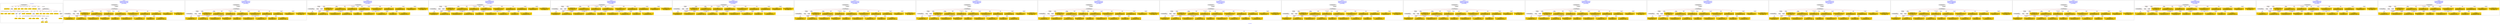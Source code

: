 digraph n0 {
fontcolor="blue"
remincross="true"
label="s21-s-met.json"
subgraph cluster_0 {
label="1-correct model"
n2[style="filled",color="white",fillcolor="lightgray",label="CulturalHeritageObject1"];
n3[shape="plaintext",style="filled",fillcolor="gold",label="dateOfEndOfCreation"];
n4[style="filled",color="white",fillcolor="lightgray",label="Person1"];
n5[shape="plaintext",style="filled",fillcolor="gold",label="dimensions"];
n6[shape="plaintext",style="filled",fillcolor="gold",label="medium"];
n7[shape="plaintext",style="filled",fillcolor="gold",label="creditLine"];
n8[shape="plaintext",style="filled",fillcolor="gold",label="provenance"];
n9[shape="plaintext",style="filled",fillcolor="gold",label="artworkTitle"];
n10[shape="plaintext",style="filled",fillcolor="gold",label="accessionNumber"];
n11[style="filled",color="white",fillcolor="lightgray",label="Concept1"];
n12[style="filled",color="white",fillcolor="lightgray",label="CulturalHeritageObject2"];
n13[shape="plaintext",style="filled",fillcolor="gold",label="dateOfEndOfCreation"];
n14[style="filled",color="white",fillcolor="lightgray",label="Person2"];
n15[shape="plaintext",style="filled",fillcolor="gold",label="dimensions"];
n16[shape="plaintext",style="filled",fillcolor="gold",label="medium"];
n17[shape="plaintext",style="filled",fillcolor="gold",label="creditLine"];
n18[shape="plaintext",style="filled",fillcolor="gold",label="provenance"];
n19[shape="plaintext",style="filled",fillcolor="gold",label="artworkTitle"];
n20[shape="plaintext",style="filled",fillcolor="gold",label="accessionNumber"];
n21[style="filled",color="white",fillcolor="lightgray",label="Concept2"];
n22[shape="plaintext",style="filled",fillcolor="gold",label="nationality"];
n23[shape="plaintext",style="filled",fillcolor="gold",label="birthDate"];
n24[shape="plaintext",style="filled",fillcolor="gold",label="deathDate"];
n25[shape="plaintext",style="filled",fillcolor="gold",label="artistName"];
n26[style="filled",color="white",fillcolor="lightgray",label="Place2"];
n27[style="filled",color="white",fillcolor="lightgray",label="Place1"];
n28[shape="plaintext",style="filled",fillcolor="gold",label="nationality"];
n29[shape="plaintext",style="filled",fillcolor="gold",label="birthDate"];
n30[shape="plaintext",style="filled",fillcolor="gold",label="deathDate"];
n31[shape="plaintext",style="filled",fillcolor="gold",label="artistName"];
n32[style="filled",color="white",fillcolor="lightgray",label="Place3"];
n33[style="filled",color="white",fillcolor="lightgray",label="Place4"];
n34[shape="plaintext",style="filled",fillcolor="gold",label="deathPlace"];
n35[shape="plaintext",style="filled",fillcolor="gold",label="birthPlace"];
n36[shape="plaintext",style="filled",fillcolor="gold",label="birthPlace"];
n37[shape="plaintext",style="filled",fillcolor="gold",label="deathPlace"];
n38[shape="plaintext",style="filled",fillcolor="gold",label="classification"];
n39[shape="plaintext",style="filled",fillcolor="gold",label="classification"];
}
subgraph cluster_1 {
label="candidate 0\nlink coherence:0.8181818181818182\nnode coherence:0.8181818181818182\nconfidence:0.3775617192418836\nmapping score:0.5282108087708636\ncost:219.99949\n-precision:0.41-recall:0.24"
n41[style="filled",color="white",fillcolor="lightgray",label="CulturalHeritageObject1"];
n42[style="filled",color="white",fillcolor="lightgray",label="CulturalHeritageObject2"];
n43[style="filled",color="white",fillcolor="lightgray",label="Person1"];
n44[style="filled",color="white",fillcolor="lightgray",label="Concept1"];
n45[style="filled",color="white",fillcolor="lightgray",label="EuropeanaAggregation1"];
n46[shape="plaintext",style="filled",fillcolor="gold",label="dateOfEndOfCreation\n[CulturalHeritageObject,created,0.412]\n[CulturalHeritageObject,objectId,0.288]\n[Person,dateOfDeath,0.218]\n[Person,dateOfBirth,0.082]"];
n47[shape="plaintext",style="filled",fillcolor="gold",label="dimensions\n[CulturalHeritageObject,extent,0.803]\n[CulturalHeritageObject,provenance,0.075]\n[CulturalHeritageObject,accessionNumber,0.068]\n[CulturalHeritageObject,description,0.054]"];
n48[shape="plaintext",style="filled",fillcolor="gold",label="medium\n[CulturalHeritageObject,medium,0.548]\n[CulturalHeritageObject,extent,0.185]\n[CulturalHeritageObject,description,0.139]\n[Person,biographicalInformation,0.128]"];
n49[shape="plaintext",style="filled",fillcolor="gold",label="dimensions\n[CulturalHeritageObject,extent,0.803]\n[CulturalHeritageObject,provenance,0.075]\n[CulturalHeritageObject,accessionNumber,0.068]\n[CulturalHeritageObject,description,0.054]"];
n50[shape="plaintext",style="filled",fillcolor="gold",label="classification\n[Person,biographicalInformation,0.324]\n[Concept,prefLabel,0.304]\n[CulturalHeritageObject,description,0.208]\n[CulturalHeritageObject,provenance,0.163]"];
n51[shape="plaintext",style="filled",fillcolor="gold",label="artworkTitle\n[Person,biographicalInformation,0.357]\n[CulturalHeritageObject,description,0.3]\n[CulturalHeritageObject,title,0.189]\n[Concept,prefLabel,0.154]"];
n52[shape="plaintext",style="filled",fillcolor="gold",label="nationality\n[Person,countryAssociatedWithThePerson,0.807]\n[Concept,prefLabel,0.091]\n[CulturalHeritageObject,provenance,0.056]\n[CulturalHeritageObject,title,0.046]"];
n53[shape="plaintext",style="filled",fillcolor="gold",label="birthDate\n[Person,dateOfDeath,0.416]\n[CulturalHeritageObject,created,0.27]\n[Person,dateOfBirth,0.213]\n[CulturalHeritageObject,title,0.1]"];
n54[shape="plaintext",style="filled",fillcolor="gold",label="classification\n[Person,biographicalInformation,0.324]\n[Concept,prefLabel,0.304]\n[CulturalHeritageObject,description,0.208]\n[CulturalHeritageObject,provenance,0.163]"];
n55[shape="plaintext",style="filled",fillcolor="gold",label="creditLine\n[CulturalHeritageObject,provenance,0.46]\n[CulturalHeritageObject,accessionNumber,0.185]\n[CulturalHeritageObject,rights,0.181]\n[Person,nameOfThePerson,0.175]"];
n56[shape="plaintext",style="filled",fillcolor="gold",label="birthPlace\n[CulturalHeritageObject,provenance,0.295]\n[CulturalHeritageObject,accessionNumber,0.293]\n[Person,nameOfThePerson,0.227]\n[CulturalHeritageObject,description,0.185]"];
n57[shape="plaintext",style="filled",fillcolor="gold",label="medium\n[CulturalHeritageObject,medium,0.548]\n[CulturalHeritageObject,extent,0.185]\n[CulturalHeritageObject,description,0.139]\n[Person,biographicalInformation,0.128]"];
n58[shape="plaintext",style="filled",fillcolor="gold",label="artworkTitle\n[CulturalHeritageObject,description,0.389]\n[CulturalHeritageObject,title,0.3]\n[Person,biographicalInformation,0.262]\n[CulturalHeritageObject,provenance,0.049]"];
n59[shape="plaintext",style="filled",fillcolor="gold",label="creditLine\n[CulturalHeritageObject,provenance,0.719]\n[Person,nameOfThePerson,0.126]\n[CulturalHeritageObject,description,0.084]\n[Document,classLink,0.072]"];
n60[shape="plaintext",style="filled",fillcolor="gold",label="nationality\n[Person,countryAssociatedWithThePerson,0.807]\n[Concept,prefLabel,0.091]\n[CulturalHeritageObject,provenance,0.056]\n[CulturalHeritageObject,title,0.046]"];
n61[shape="plaintext",style="filled",fillcolor="gold",label="dateOfEndOfCreation\n[CulturalHeritageObject,rightsHolder,0.474]\n[CulturalHeritageObject,created,0.337]\n[Person,dateOfDeath,0.143]\n[Person,dateOfBirth,0.046]"];
n62[shape="plaintext",style="filled",fillcolor="gold",label="birthDate\n[Person,dateOfDeath,0.416]\n[CulturalHeritageObject,created,0.27]\n[Person,dateOfBirth,0.213]\n[CulturalHeritageObject,title,0.1]"];
n63[shape="plaintext",style="filled",fillcolor="gold",label="birthPlace\n[CulturalHeritageObject,provenance,0.295]\n[CulturalHeritageObject,accessionNumber,0.293]\n[Person,nameOfThePerson,0.227]\n[CulturalHeritageObject,description,0.185]"];
}
subgraph cluster_2 {
label="candidate 1\nlink coherence:0.8181818181818182\nnode coherence:0.8181818181818182\nconfidence:0.3774856641142891\nmapping score:0.5281854570616654\ncost:219.99949\n-precision:0.41-recall:0.24"
n65[style="filled",color="white",fillcolor="lightgray",label="CulturalHeritageObject1"];
n66[style="filled",color="white",fillcolor="lightgray",label="CulturalHeritageObject2"];
n67[style="filled",color="white",fillcolor="lightgray",label="Person1"];
n68[style="filled",color="white",fillcolor="lightgray",label="Concept1"];
n69[style="filled",color="white",fillcolor="lightgray",label="EuropeanaAggregation1"];
n70[shape="plaintext",style="filled",fillcolor="gold",label="dateOfEndOfCreation\n[CulturalHeritageObject,created,0.412]\n[CulturalHeritageObject,objectId,0.288]\n[Person,dateOfDeath,0.218]\n[Person,dateOfBirth,0.082]"];
n71[shape="plaintext",style="filled",fillcolor="gold",label="dimensions\n[CulturalHeritageObject,extent,0.803]\n[CulturalHeritageObject,provenance,0.075]\n[CulturalHeritageObject,accessionNumber,0.068]\n[CulturalHeritageObject,description,0.054]"];
n72[shape="plaintext",style="filled",fillcolor="gold",label="medium\n[CulturalHeritageObject,medium,0.548]\n[CulturalHeritageObject,extent,0.185]\n[CulturalHeritageObject,description,0.139]\n[Person,biographicalInformation,0.128]"];
n73[shape="plaintext",style="filled",fillcolor="gold",label="dimensions\n[CulturalHeritageObject,extent,0.803]\n[CulturalHeritageObject,provenance,0.075]\n[CulturalHeritageObject,accessionNumber,0.068]\n[CulturalHeritageObject,description,0.054]"];
n74[shape="plaintext",style="filled",fillcolor="gold",label="classification\n[Person,biographicalInformation,0.324]\n[Concept,prefLabel,0.304]\n[CulturalHeritageObject,description,0.208]\n[CulturalHeritageObject,provenance,0.163]"];
n75[shape="plaintext",style="filled",fillcolor="gold",label="artworkTitle\n[Person,biographicalInformation,0.357]\n[CulturalHeritageObject,description,0.3]\n[CulturalHeritageObject,title,0.189]\n[Concept,prefLabel,0.154]"];
n76[shape="plaintext",style="filled",fillcolor="gold",label="nationality\n[Person,countryAssociatedWithThePerson,0.807]\n[Concept,prefLabel,0.091]\n[CulturalHeritageObject,provenance,0.056]\n[CulturalHeritageObject,title,0.046]"];
n77[shape="plaintext",style="filled",fillcolor="gold",label="birthDate\n[Person,dateOfDeath,0.416]\n[CulturalHeritageObject,created,0.27]\n[Person,dateOfBirth,0.213]\n[CulturalHeritageObject,title,0.1]"];
n78[shape="plaintext",style="filled",fillcolor="gold",label="classification\n[Person,biographicalInformation,0.324]\n[Concept,prefLabel,0.304]\n[CulturalHeritageObject,description,0.208]\n[CulturalHeritageObject,provenance,0.163]"];
n79[shape="plaintext",style="filled",fillcolor="gold",label="birthPlace\n[CulturalHeritageObject,provenance,0.295]\n[CulturalHeritageObject,accessionNumber,0.293]\n[Person,nameOfThePerson,0.227]\n[CulturalHeritageObject,description,0.185]"];
n80[shape="plaintext",style="filled",fillcolor="gold",label="creditLine\n[CulturalHeritageObject,provenance,0.46]\n[CulturalHeritageObject,accessionNumber,0.185]\n[CulturalHeritageObject,rights,0.181]\n[Person,nameOfThePerson,0.175]"];
n81[shape="plaintext",style="filled",fillcolor="gold",label="birthPlace\n[CulturalHeritageObject,provenance,0.295]\n[CulturalHeritageObject,accessionNumber,0.293]\n[Person,nameOfThePerson,0.227]\n[CulturalHeritageObject,description,0.185]"];
n82[shape="plaintext",style="filled",fillcolor="gold",label="medium\n[CulturalHeritageObject,medium,0.548]\n[CulturalHeritageObject,extent,0.185]\n[CulturalHeritageObject,description,0.139]\n[Person,biographicalInformation,0.128]"];
n83[shape="plaintext",style="filled",fillcolor="gold",label="artworkTitle\n[CulturalHeritageObject,description,0.389]\n[CulturalHeritageObject,title,0.3]\n[Person,biographicalInformation,0.262]\n[CulturalHeritageObject,provenance,0.049]"];
n84[shape="plaintext",style="filled",fillcolor="gold",label="creditLine\n[CulturalHeritageObject,provenance,0.719]\n[Person,nameOfThePerson,0.126]\n[CulturalHeritageObject,description,0.084]\n[Document,classLink,0.072]"];
n85[shape="plaintext",style="filled",fillcolor="gold",label="nationality\n[Person,countryAssociatedWithThePerson,0.807]\n[Concept,prefLabel,0.091]\n[CulturalHeritageObject,provenance,0.056]\n[CulturalHeritageObject,title,0.046]"];
n86[shape="plaintext",style="filled",fillcolor="gold",label="dateOfEndOfCreation\n[CulturalHeritageObject,rightsHolder,0.474]\n[CulturalHeritageObject,created,0.337]\n[Person,dateOfDeath,0.143]\n[Person,dateOfBirth,0.046]"];
n87[shape="plaintext",style="filled",fillcolor="gold",label="birthDate\n[Person,dateOfDeath,0.416]\n[CulturalHeritageObject,created,0.27]\n[Person,dateOfBirth,0.213]\n[CulturalHeritageObject,title,0.1]"];
}
subgraph cluster_3 {
label="candidate 10\nlink coherence:0.8095238095238095\nnode coherence:0.8181818181818182\nconfidence:0.3718737390767773\nmapping score:0.5263148153824948\ncost:218.99968\n-precision:0.38-recall:0.22"
n89[style="filled",color="white",fillcolor="lightgray",label="CulturalHeritageObject1"];
n90[style="filled",color="white",fillcolor="lightgray",label="CulturalHeritageObject2"];
n91[style="filled",color="white",fillcolor="lightgray",label="Person1"];
n92[style="filled",color="white",fillcolor="lightgray",label="Concept1"];
n93[shape="plaintext",style="filled",fillcolor="gold",label="dateOfEndOfCreation\n[CulturalHeritageObject,created,0.412]\n[CulturalHeritageObject,objectId,0.288]\n[Person,dateOfDeath,0.218]\n[Person,dateOfBirth,0.082]"];
n94[shape="plaintext",style="filled",fillcolor="gold",label="dimensions\n[CulturalHeritageObject,extent,0.803]\n[CulturalHeritageObject,provenance,0.075]\n[CulturalHeritageObject,accessionNumber,0.068]\n[CulturalHeritageObject,description,0.054]"];
n95[shape="plaintext",style="filled",fillcolor="gold",label="medium\n[CulturalHeritageObject,medium,0.548]\n[CulturalHeritageObject,extent,0.185]\n[CulturalHeritageObject,description,0.139]\n[Person,biographicalInformation,0.128]"];
n96[shape="plaintext",style="filled",fillcolor="gold",label="dimensions\n[CulturalHeritageObject,extent,0.803]\n[CulturalHeritageObject,provenance,0.075]\n[CulturalHeritageObject,accessionNumber,0.068]\n[CulturalHeritageObject,description,0.054]"];
n97[shape="plaintext",style="filled",fillcolor="gold",label="nationality\n[Person,countryAssociatedWithThePerson,0.807]\n[Concept,prefLabel,0.091]\n[CulturalHeritageObject,provenance,0.056]\n[CulturalHeritageObject,title,0.046]"];
n98[shape="plaintext",style="filled",fillcolor="gold",label="classification\n[Person,biographicalInformation,0.324]\n[Concept,prefLabel,0.304]\n[CulturalHeritageObject,description,0.208]\n[CulturalHeritageObject,provenance,0.163]"];
n99[shape="plaintext",style="filled",fillcolor="gold",label="artworkTitle\n[Person,biographicalInformation,0.357]\n[CulturalHeritageObject,description,0.3]\n[CulturalHeritageObject,title,0.189]\n[Concept,prefLabel,0.154]"];
n100[shape="plaintext",style="filled",fillcolor="gold",label="birthDate\n[Person,dateOfDeath,0.416]\n[CulturalHeritageObject,created,0.27]\n[Person,dateOfBirth,0.213]\n[CulturalHeritageObject,title,0.1]"];
n101[shape="plaintext",style="filled",fillcolor="gold",label="classification\n[Person,biographicalInformation,0.324]\n[Concept,prefLabel,0.304]\n[CulturalHeritageObject,description,0.208]\n[CulturalHeritageObject,provenance,0.163]"];
n102[shape="plaintext",style="filled",fillcolor="gold",label="creditLine\n[CulturalHeritageObject,provenance,0.46]\n[CulturalHeritageObject,accessionNumber,0.185]\n[CulturalHeritageObject,rights,0.181]\n[Person,nameOfThePerson,0.175]"];
n103[shape="plaintext",style="filled",fillcolor="gold",label="birthPlace\n[CulturalHeritageObject,provenance,0.295]\n[CulturalHeritageObject,accessionNumber,0.293]\n[Person,nameOfThePerson,0.227]\n[CulturalHeritageObject,description,0.185]"];
n104[shape="plaintext",style="filled",fillcolor="gold",label="medium\n[CulturalHeritageObject,medium,0.548]\n[CulturalHeritageObject,extent,0.185]\n[CulturalHeritageObject,description,0.139]\n[Person,biographicalInformation,0.128]"];
n105[shape="plaintext",style="filled",fillcolor="gold",label="artworkTitle\n[CulturalHeritageObject,description,0.389]\n[CulturalHeritageObject,title,0.3]\n[Person,biographicalInformation,0.262]\n[CulturalHeritageObject,provenance,0.049]"];
n106[shape="plaintext",style="filled",fillcolor="gold",label="creditLine\n[CulturalHeritageObject,provenance,0.719]\n[Person,nameOfThePerson,0.126]\n[CulturalHeritageObject,description,0.084]\n[Document,classLink,0.072]"];
n107[shape="plaintext",style="filled",fillcolor="gold",label="nationality\n[Person,countryAssociatedWithThePerson,0.807]\n[Concept,prefLabel,0.091]\n[CulturalHeritageObject,provenance,0.056]\n[CulturalHeritageObject,title,0.046]"];
n108[shape="plaintext",style="filled",fillcolor="gold",label="dateOfEndOfCreation\n[CulturalHeritageObject,rightsHolder,0.474]\n[CulturalHeritageObject,created,0.337]\n[Person,dateOfDeath,0.143]\n[Person,dateOfBirth,0.046]"];
n109[shape="plaintext",style="filled",fillcolor="gold",label="birthDate\n[Person,dateOfDeath,0.416]\n[CulturalHeritageObject,created,0.27]\n[Person,dateOfBirth,0.213]\n[CulturalHeritageObject,title,0.1]"];
n110[shape="plaintext",style="filled",fillcolor="gold",label="birthPlace\n[CulturalHeritageObject,provenance,0.295]\n[CulturalHeritageObject,accessionNumber,0.293]\n[Person,nameOfThePerson,0.227]\n[CulturalHeritageObject,description,0.185]"];
}
subgraph cluster_4 {
label="candidate 11\nlink coherence:0.8095238095238095\nnode coherence:0.8181818181818182\nconfidence:0.37187373907677723\nmapping score:0.5263148153824947\ncost:218.99968\n-precision:0.43-recall:0.24"
n112[style="filled",color="white",fillcolor="lightgray",label="CulturalHeritageObject1"];
n113[style="filled",color="white",fillcolor="lightgray",label="CulturalHeritageObject2"];
n114[style="filled",color="white",fillcolor="lightgray",label="Person1"];
n115[style="filled",color="white",fillcolor="lightgray",label="Concept1"];
n116[shape="plaintext",style="filled",fillcolor="gold",label="dateOfEndOfCreation\n[CulturalHeritageObject,created,0.412]\n[CulturalHeritageObject,objectId,0.288]\n[Person,dateOfDeath,0.218]\n[Person,dateOfBirth,0.082]"];
n117[shape="plaintext",style="filled",fillcolor="gold",label="dimensions\n[CulturalHeritageObject,extent,0.803]\n[CulturalHeritageObject,provenance,0.075]\n[CulturalHeritageObject,accessionNumber,0.068]\n[CulturalHeritageObject,description,0.054]"];
n118[shape="plaintext",style="filled",fillcolor="gold",label="medium\n[CulturalHeritageObject,medium,0.548]\n[CulturalHeritageObject,extent,0.185]\n[CulturalHeritageObject,description,0.139]\n[Person,biographicalInformation,0.128]"];
n119[shape="plaintext",style="filled",fillcolor="gold",label="dimensions\n[CulturalHeritageObject,extent,0.803]\n[CulturalHeritageObject,provenance,0.075]\n[CulturalHeritageObject,accessionNumber,0.068]\n[CulturalHeritageObject,description,0.054]"];
n120[shape="plaintext",style="filled",fillcolor="gold",label="nationality\n[Person,countryAssociatedWithThePerson,0.807]\n[Concept,prefLabel,0.091]\n[CulturalHeritageObject,provenance,0.056]\n[CulturalHeritageObject,title,0.046]"];
n121[shape="plaintext",style="filled",fillcolor="gold",label="classification\n[Person,biographicalInformation,0.324]\n[Concept,prefLabel,0.304]\n[CulturalHeritageObject,description,0.208]\n[CulturalHeritageObject,provenance,0.163]"];
n122[shape="plaintext",style="filled",fillcolor="gold",label="artworkTitle\n[Person,biographicalInformation,0.357]\n[CulturalHeritageObject,description,0.3]\n[CulturalHeritageObject,title,0.189]\n[Concept,prefLabel,0.154]"];
n123[shape="plaintext",style="filled",fillcolor="gold",label="birthDate\n[Person,dateOfDeath,0.416]\n[CulturalHeritageObject,created,0.27]\n[Person,dateOfBirth,0.213]\n[CulturalHeritageObject,title,0.1]"];
n124[shape="plaintext",style="filled",fillcolor="gold",label="classification\n[Person,biographicalInformation,0.324]\n[Concept,prefLabel,0.304]\n[CulturalHeritageObject,description,0.208]\n[CulturalHeritageObject,provenance,0.163]"];
n125[shape="plaintext",style="filled",fillcolor="gold",label="creditLine\n[CulturalHeritageObject,provenance,0.46]\n[CulturalHeritageObject,accessionNumber,0.185]\n[CulturalHeritageObject,rights,0.181]\n[Person,nameOfThePerson,0.175]"];
n126[shape="plaintext",style="filled",fillcolor="gold",label="birthPlace\n[CulturalHeritageObject,provenance,0.295]\n[CulturalHeritageObject,accessionNumber,0.293]\n[Person,nameOfThePerson,0.227]\n[CulturalHeritageObject,description,0.185]"];
n127[shape="plaintext",style="filled",fillcolor="gold",label="medium\n[CulturalHeritageObject,medium,0.548]\n[CulturalHeritageObject,extent,0.185]\n[CulturalHeritageObject,description,0.139]\n[Person,biographicalInformation,0.128]"];
n128[shape="plaintext",style="filled",fillcolor="gold",label="artworkTitle\n[CulturalHeritageObject,description,0.389]\n[CulturalHeritageObject,title,0.3]\n[Person,biographicalInformation,0.262]\n[CulturalHeritageObject,provenance,0.049]"];
n129[shape="plaintext",style="filled",fillcolor="gold",label="creditLine\n[CulturalHeritageObject,provenance,0.719]\n[Person,nameOfThePerson,0.126]\n[CulturalHeritageObject,description,0.084]\n[Document,classLink,0.072]"];
n130[shape="plaintext",style="filled",fillcolor="gold",label="nationality\n[Person,countryAssociatedWithThePerson,0.807]\n[Concept,prefLabel,0.091]\n[CulturalHeritageObject,provenance,0.056]\n[CulturalHeritageObject,title,0.046]"];
n131[shape="plaintext",style="filled",fillcolor="gold",label="dateOfEndOfCreation\n[CulturalHeritageObject,rightsHolder,0.474]\n[CulturalHeritageObject,created,0.337]\n[Person,dateOfDeath,0.143]\n[Person,dateOfBirth,0.046]"];
n132[shape="plaintext",style="filled",fillcolor="gold",label="birthDate\n[Person,dateOfDeath,0.416]\n[CulturalHeritageObject,created,0.27]\n[Person,dateOfBirth,0.213]\n[CulturalHeritageObject,title,0.1]"];
n133[shape="plaintext",style="filled",fillcolor="gold",label="birthPlace\n[CulturalHeritageObject,provenance,0.295]\n[CulturalHeritageObject,accessionNumber,0.293]\n[Person,nameOfThePerson,0.227]\n[CulturalHeritageObject,description,0.185]"];
}
subgraph cluster_5 {
label="candidate 12\nlink coherence:0.8095238095238095\nnode coherence:0.8181818181818182\nconfidence:0.3717976839491828\nmapping score:0.5262894636732965\ncost:218.99968\n-precision:0.38-recall:0.22"
n135[style="filled",color="white",fillcolor="lightgray",label="CulturalHeritageObject1"];
n136[style="filled",color="white",fillcolor="lightgray",label="CulturalHeritageObject2"];
n137[style="filled",color="white",fillcolor="lightgray",label="Person1"];
n138[style="filled",color="white",fillcolor="lightgray",label="Concept1"];
n139[shape="plaintext",style="filled",fillcolor="gold",label="dateOfEndOfCreation\n[CulturalHeritageObject,created,0.412]\n[CulturalHeritageObject,objectId,0.288]\n[Person,dateOfDeath,0.218]\n[Person,dateOfBirth,0.082]"];
n140[shape="plaintext",style="filled",fillcolor="gold",label="dimensions\n[CulturalHeritageObject,extent,0.803]\n[CulturalHeritageObject,provenance,0.075]\n[CulturalHeritageObject,accessionNumber,0.068]\n[CulturalHeritageObject,description,0.054]"];
n141[shape="plaintext",style="filled",fillcolor="gold",label="medium\n[CulturalHeritageObject,medium,0.548]\n[CulturalHeritageObject,extent,0.185]\n[CulturalHeritageObject,description,0.139]\n[Person,biographicalInformation,0.128]"];
n142[shape="plaintext",style="filled",fillcolor="gold",label="dimensions\n[CulturalHeritageObject,extent,0.803]\n[CulturalHeritageObject,provenance,0.075]\n[CulturalHeritageObject,accessionNumber,0.068]\n[CulturalHeritageObject,description,0.054]"];
n143[shape="plaintext",style="filled",fillcolor="gold",label="nationality\n[Person,countryAssociatedWithThePerson,0.807]\n[Concept,prefLabel,0.091]\n[CulturalHeritageObject,provenance,0.056]\n[CulturalHeritageObject,title,0.046]"];
n144[shape="plaintext",style="filled",fillcolor="gold",label="classification\n[Person,biographicalInformation,0.324]\n[Concept,prefLabel,0.304]\n[CulturalHeritageObject,description,0.208]\n[CulturalHeritageObject,provenance,0.163]"];
n145[shape="plaintext",style="filled",fillcolor="gold",label="artworkTitle\n[Person,biographicalInformation,0.357]\n[CulturalHeritageObject,description,0.3]\n[CulturalHeritageObject,title,0.189]\n[Concept,prefLabel,0.154]"];
n146[shape="plaintext",style="filled",fillcolor="gold",label="birthDate\n[Person,dateOfDeath,0.416]\n[CulturalHeritageObject,created,0.27]\n[Person,dateOfBirth,0.213]\n[CulturalHeritageObject,title,0.1]"];
n147[shape="plaintext",style="filled",fillcolor="gold",label="classification\n[Person,biographicalInformation,0.324]\n[Concept,prefLabel,0.304]\n[CulturalHeritageObject,description,0.208]\n[CulturalHeritageObject,provenance,0.163]"];
n148[shape="plaintext",style="filled",fillcolor="gold",label="birthPlace\n[CulturalHeritageObject,provenance,0.295]\n[CulturalHeritageObject,accessionNumber,0.293]\n[Person,nameOfThePerson,0.227]\n[CulturalHeritageObject,description,0.185]"];
n149[shape="plaintext",style="filled",fillcolor="gold",label="creditLine\n[CulturalHeritageObject,provenance,0.46]\n[CulturalHeritageObject,accessionNumber,0.185]\n[CulturalHeritageObject,rights,0.181]\n[Person,nameOfThePerson,0.175]"];
n150[shape="plaintext",style="filled",fillcolor="gold",label="birthPlace\n[CulturalHeritageObject,provenance,0.295]\n[CulturalHeritageObject,accessionNumber,0.293]\n[Person,nameOfThePerson,0.227]\n[CulturalHeritageObject,description,0.185]"];
n151[shape="plaintext",style="filled",fillcolor="gold",label="medium\n[CulturalHeritageObject,medium,0.548]\n[CulturalHeritageObject,extent,0.185]\n[CulturalHeritageObject,description,0.139]\n[Person,biographicalInformation,0.128]"];
n152[shape="plaintext",style="filled",fillcolor="gold",label="artworkTitle\n[CulturalHeritageObject,description,0.389]\n[CulturalHeritageObject,title,0.3]\n[Person,biographicalInformation,0.262]\n[CulturalHeritageObject,provenance,0.049]"];
n153[shape="plaintext",style="filled",fillcolor="gold",label="creditLine\n[CulturalHeritageObject,provenance,0.719]\n[Person,nameOfThePerson,0.126]\n[CulturalHeritageObject,description,0.084]\n[Document,classLink,0.072]"];
n154[shape="plaintext",style="filled",fillcolor="gold",label="nationality\n[Person,countryAssociatedWithThePerson,0.807]\n[Concept,prefLabel,0.091]\n[CulturalHeritageObject,provenance,0.056]\n[CulturalHeritageObject,title,0.046]"];
n155[shape="plaintext",style="filled",fillcolor="gold",label="dateOfEndOfCreation\n[CulturalHeritageObject,rightsHolder,0.474]\n[CulturalHeritageObject,created,0.337]\n[Person,dateOfDeath,0.143]\n[Person,dateOfBirth,0.046]"];
n156[shape="plaintext",style="filled",fillcolor="gold",label="birthDate\n[Person,dateOfDeath,0.416]\n[CulturalHeritageObject,created,0.27]\n[Person,dateOfBirth,0.213]\n[CulturalHeritageObject,title,0.1]"];
}
subgraph cluster_6 {
label="candidate 13\nlink coherence:0.8095238095238095\nnode coherence:0.8181818181818182\nconfidence:0.3692817735692207\nmapping score:0.5254508268799759\ncost:218.99968\n-precision:0.38-recall:0.22"
n158[style="filled",color="white",fillcolor="lightgray",label="CulturalHeritageObject1"];
n159[style="filled",color="white",fillcolor="lightgray",label="CulturalHeritageObject2"];
n160[style="filled",color="white",fillcolor="lightgray",label="Person1"];
n161[style="filled",color="white",fillcolor="lightgray",label="Concept1"];
n162[shape="plaintext",style="filled",fillcolor="gold",label="dateOfEndOfCreation\n[CulturalHeritageObject,created,0.412]\n[CulturalHeritageObject,objectId,0.288]\n[Person,dateOfDeath,0.218]\n[Person,dateOfBirth,0.082]"];
n163[shape="plaintext",style="filled",fillcolor="gold",label="dimensions\n[CulturalHeritageObject,extent,0.803]\n[CulturalHeritageObject,provenance,0.075]\n[CulturalHeritageObject,accessionNumber,0.068]\n[CulturalHeritageObject,description,0.054]"];
n164[shape="plaintext",style="filled",fillcolor="gold",label="medium\n[CulturalHeritageObject,medium,0.548]\n[CulturalHeritageObject,extent,0.185]\n[CulturalHeritageObject,description,0.139]\n[Person,biographicalInformation,0.128]"];
n165[shape="plaintext",style="filled",fillcolor="gold",label="dimensions\n[CulturalHeritageObject,extent,0.803]\n[CulturalHeritageObject,provenance,0.075]\n[CulturalHeritageObject,accessionNumber,0.068]\n[CulturalHeritageObject,description,0.054]"];
n166[shape="plaintext",style="filled",fillcolor="gold",label="nationality\n[Person,countryAssociatedWithThePerson,0.807]\n[Concept,prefLabel,0.091]\n[CulturalHeritageObject,provenance,0.056]\n[CulturalHeritageObject,title,0.046]"];
n167[shape="plaintext",style="filled",fillcolor="gold",label="classification\n[Person,biographicalInformation,0.324]\n[Concept,prefLabel,0.304]\n[CulturalHeritageObject,description,0.208]\n[CulturalHeritageObject,provenance,0.163]"];
n168[shape="plaintext",style="filled",fillcolor="gold",label="artworkTitle\n[Person,biographicalInformation,0.357]\n[CulturalHeritageObject,description,0.3]\n[CulturalHeritageObject,title,0.189]\n[Concept,prefLabel,0.154]"];
n169[shape="plaintext",style="filled",fillcolor="gold",label="birthDate\n[Person,dateOfDeath,0.416]\n[CulturalHeritageObject,created,0.27]\n[Person,dateOfBirth,0.213]\n[CulturalHeritageObject,title,0.1]"];
n170[shape="plaintext",style="filled",fillcolor="gold",label="birthPlace\n[CulturalHeritageObject,provenance,0.295]\n[CulturalHeritageObject,accessionNumber,0.293]\n[Person,nameOfThePerson,0.227]\n[CulturalHeritageObject,description,0.185]"];
n171[shape="plaintext",style="filled",fillcolor="gold",label="creditLine\n[CulturalHeritageObject,provenance,0.46]\n[CulturalHeritageObject,accessionNumber,0.185]\n[CulturalHeritageObject,rights,0.181]\n[Person,nameOfThePerson,0.175]"];
n172[shape="plaintext",style="filled",fillcolor="gold",label="birthPlace\n[CulturalHeritageObject,provenance,0.295]\n[CulturalHeritageObject,accessionNumber,0.293]\n[Person,nameOfThePerson,0.227]\n[CulturalHeritageObject,description,0.185]"];
n173[shape="plaintext",style="filled",fillcolor="gold",label="medium\n[CulturalHeritageObject,medium,0.548]\n[CulturalHeritageObject,extent,0.185]\n[CulturalHeritageObject,description,0.139]\n[Person,biographicalInformation,0.128]"];
n174[shape="plaintext",style="filled",fillcolor="gold",label="artworkTitle\n[CulturalHeritageObject,description,0.389]\n[CulturalHeritageObject,title,0.3]\n[Person,biographicalInformation,0.262]\n[CulturalHeritageObject,provenance,0.049]"];
n175[shape="plaintext",style="filled",fillcolor="gold",label="creditLine\n[CulturalHeritageObject,provenance,0.719]\n[Person,nameOfThePerson,0.126]\n[CulturalHeritageObject,description,0.084]\n[Document,classLink,0.072]"];
n176[shape="plaintext",style="filled",fillcolor="gold",label="nationality\n[Person,countryAssociatedWithThePerson,0.807]\n[Concept,prefLabel,0.091]\n[CulturalHeritageObject,provenance,0.056]\n[CulturalHeritageObject,title,0.046]"];
n177[shape="plaintext",style="filled",fillcolor="gold",label="dateOfEndOfCreation\n[CulturalHeritageObject,rightsHolder,0.474]\n[CulturalHeritageObject,created,0.337]\n[Person,dateOfDeath,0.143]\n[Person,dateOfBirth,0.046]"];
n178[shape="plaintext",style="filled",fillcolor="gold",label="birthDate\n[Person,dateOfDeath,0.416]\n[CulturalHeritageObject,created,0.27]\n[Person,dateOfBirth,0.213]\n[CulturalHeritageObject,title,0.1]"];
n179[shape="plaintext",style="filled",fillcolor="gold",label="classification\n[Person,biographicalInformation,0.324]\n[Concept,prefLabel,0.304]\n[CulturalHeritageObject,description,0.208]\n[CulturalHeritageObject,provenance,0.163]"];
}
subgraph cluster_7 {
label="candidate 14\nlink coherence:0.7727272727272727\nnode coherence:0.8181818181818182\nconfidence:0.3775617192418836\nmapping score:0.5282108087708636\ncost:219.99949\n-precision:0.45-recall:0.27"
n181[style="filled",color="white",fillcolor="lightgray",label="CulturalHeritageObject1"];
n182[style="filled",color="white",fillcolor="lightgray",label="CulturalHeritageObject2"];
n183[style="filled",color="white",fillcolor="lightgray",label="Person1"];
n184[style="filled",color="white",fillcolor="lightgray",label="Concept1"];
n185[style="filled",color="white",fillcolor="lightgray",label="EuropeanaAggregation1"];
n186[shape="plaintext",style="filled",fillcolor="gold",label="dateOfEndOfCreation\n[CulturalHeritageObject,created,0.412]\n[CulturalHeritageObject,objectId,0.288]\n[Person,dateOfDeath,0.218]\n[Person,dateOfBirth,0.082]"];
n187[shape="plaintext",style="filled",fillcolor="gold",label="dimensions\n[CulturalHeritageObject,extent,0.803]\n[CulturalHeritageObject,provenance,0.075]\n[CulturalHeritageObject,accessionNumber,0.068]\n[CulturalHeritageObject,description,0.054]"];
n188[shape="plaintext",style="filled",fillcolor="gold",label="medium\n[CulturalHeritageObject,medium,0.548]\n[CulturalHeritageObject,extent,0.185]\n[CulturalHeritageObject,description,0.139]\n[Person,biographicalInformation,0.128]"];
n189[shape="plaintext",style="filled",fillcolor="gold",label="dimensions\n[CulturalHeritageObject,extent,0.803]\n[CulturalHeritageObject,provenance,0.075]\n[CulturalHeritageObject,accessionNumber,0.068]\n[CulturalHeritageObject,description,0.054]"];
n190[shape="plaintext",style="filled",fillcolor="gold",label="classification\n[Person,biographicalInformation,0.324]\n[Concept,prefLabel,0.304]\n[CulturalHeritageObject,description,0.208]\n[CulturalHeritageObject,provenance,0.163]"];
n191[shape="plaintext",style="filled",fillcolor="gold",label="artworkTitle\n[Person,biographicalInformation,0.357]\n[CulturalHeritageObject,description,0.3]\n[CulturalHeritageObject,title,0.189]\n[Concept,prefLabel,0.154]"];
n192[shape="plaintext",style="filled",fillcolor="gold",label="nationality\n[Person,countryAssociatedWithThePerson,0.807]\n[Concept,prefLabel,0.091]\n[CulturalHeritageObject,provenance,0.056]\n[CulturalHeritageObject,title,0.046]"];
n193[shape="plaintext",style="filled",fillcolor="gold",label="birthDate\n[Person,dateOfDeath,0.416]\n[CulturalHeritageObject,created,0.27]\n[Person,dateOfBirth,0.213]\n[CulturalHeritageObject,title,0.1]"];
n194[shape="plaintext",style="filled",fillcolor="gold",label="classification\n[Person,biographicalInformation,0.324]\n[Concept,prefLabel,0.304]\n[CulturalHeritageObject,description,0.208]\n[CulturalHeritageObject,provenance,0.163]"];
n195[shape="plaintext",style="filled",fillcolor="gold",label="creditLine\n[CulturalHeritageObject,provenance,0.46]\n[CulturalHeritageObject,accessionNumber,0.185]\n[CulturalHeritageObject,rights,0.181]\n[Person,nameOfThePerson,0.175]"];
n196[shape="plaintext",style="filled",fillcolor="gold",label="birthPlace\n[CulturalHeritageObject,provenance,0.295]\n[CulturalHeritageObject,accessionNumber,0.293]\n[Person,nameOfThePerson,0.227]\n[CulturalHeritageObject,description,0.185]"];
n197[shape="plaintext",style="filled",fillcolor="gold",label="medium\n[CulturalHeritageObject,medium,0.548]\n[CulturalHeritageObject,extent,0.185]\n[CulturalHeritageObject,description,0.139]\n[Person,biographicalInformation,0.128]"];
n198[shape="plaintext",style="filled",fillcolor="gold",label="artworkTitle\n[CulturalHeritageObject,description,0.389]\n[CulturalHeritageObject,title,0.3]\n[Person,biographicalInformation,0.262]\n[CulturalHeritageObject,provenance,0.049]"];
n199[shape="plaintext",style="filled",fillcolor="gold",label="creditLine\n[CulturalHeritageObject,provenance,0.719]\n[Person,nameOfThePerson,0.126]\n[CulturalHeritageObject,description,0.084]\n[Document,classLink,0.072]"];
n200[shape="plaintext",style="filled",fillcolor="gold",label="nationality\n[Person,countryAssociatedWithThePerson,0.807]\n[Concept,prefLabel,0.091]\n[CulturalHeritageObject,provenance,0.056]\n[CulturalHeritageObject,title,0.046]"];
n201[shape="plaintext",style="filled",fillcolor="gold",label="dateOfEndOfCreation\n[CulturalHeritageObject,rightsHolder,0.474]\n[CulturalHeritageObject,created,0.337]\n[Person,dateOfDeath,0.143]\n[Person,dateOfBirth,0.046]"];
n202[shape="plaintext",style="filled",fillcolor="gold",label="birthDate\n[Person,dateOfDeath,0.416]\n[CulturalHeritageObject,created,0.27]\n[Person,dateOfBirth,0.213]\n[CulturalHeritageObject,title,0.1]"];
n203[shape="plaintext",style="filled",fillcolor="gold",label="birthPlace\n[CulturalHeritageObject,provenance,0.295]\n[CulturalHeritageObject,accessionNumber,0.293]\n[Person,nameOfThePerson,0.227]\n[CulturalHeritageObject,description,0.185]"];
}
subgraph cluster_8 {
label="candidate 15\nlink coherence:0.7727272727272727\nnode coherence:0.8181818181818182\nconfidence:0.3774856641142891\nmapping score:0.5281854570616654\ncost:219.99949\n-precision:0.45-recall:0.27"
n205[style="filled",color="white",fillcolor="lightgray",label="CulturalHeritageObject1"];
n206[style="filled",color="white",fillcolor="lightgray",label="CulturalHeritageObject2"];
n207[style="filled",color="white",fillcolor="lightgray",label="Person1"];
n208[style="filled",color="white",fillcolor="lightgray",label="Concept1"];
n209[style="filled",color="white",fillcolor="lightgray",label="EuropeanaAggregation1"];
n210[shape="plaintext",style="filled",fillcolor="gold",label="dateOfEndOfCreation\n[CulturalHeritageObject,created,0.412]\n[CulturalHeritageObject,objectId,0.288]\n[Person,dateOfDeath,0.218]\n[Person,dateOfBirth,0.082]"];
n211[shape="plaintext",style="filled",fillcolor="gold",label="dimensions\n[CulturalHeritageObject,extent,0.803]\n[CulturalHeritageObject,provenance,0.075]\n[CulturalHeritageObject,accessionNumber,0.068]\n[CulturalHeritageObject,description,0.054]"];
n212[shape="plaintext",style="filled",fillcolor="gold",label="medium\n[CulturalHeritageObject,medium,0.548]\n[CulturalHeritageObject,extent,0.185]\n[CulturalHeritageObject,description,0.139]\n[Person,biographicalInformation,0.128]"];
n213[shape="plaintext",style="filled",fillcolor="gold",label="dimensions\n[CulturalHeritageObject,extent,0.803]\n[CulturalHeritageObject,provenance,0.075]\n[CulturalHeritageObject,accessionNumber,0.068]\n[CulturalHeritageObject,description,0.054]"];
n214[shape="plaintext",style="filled",fillcolor="gold",label="classification\n[Person,biographicalInformation,0.324]\n[Concept,prefLabel,0.304]\n[CulturalHeritageObject,description,0.208]\n[CulturalHeritageObject,provenance,0.163]"];
n215[shape="plaintext",style="filled",fillcolor="gold",label="artworkTitle\n[Person,biographicalInformation,0.357]\n[CulturalHeritageObject,description,0.3]\n[CulturalHeritageObject,title,0.189]\n[Concept,prefLabel,0.154]"];
n216[shape="plaintext",style="filled",fillcolor="gold",label="nationality\n[Person,countryAssociatedWithThePerson,0.807]\n[Concept,prefLabel,0.091]\n[CulturalHeritageObject,provenance,0.056]\n[CulturalHeritageObject,title,0.046]"];
n217[shape="plaintext",style="filled",fillcolor="gold",label="birthDate\n[Person,dateOfDeath,0.416]\n[CulturalHeritageObject,created,0.27]\n[Person,dateOfBirth,0.213]\n[CulturalHeritageObject,title,0.1]"];
n218[shape="plaintext",style="filled",fillcolor="gold",label="classification\n[Person,biographicalInformation,0.324]\n[Concept,prefLabel,0.304]\n[CulturalHeritageObject,description,0.208]\n[CulturalHeritageObject,provenance,0.163]"];
n219[shape="plaintext",style="filled",fillcolor="gold",label="birthPlace\n[CulturalHeritageObject,provenance,0.295]\n[CulturalHeritageObject,accessionNumber,0.293]\n[Person,nameOfThePerson,0.227]\n[CulturalHeritageObject,description,0.185]"];
n220[shape="plaintext",style="filled",fillcolor="gold",label="creditLine\n[CulturalHeritageObject,provenance,0.46]\n[CulturalHeritageObject,accessionNumber,0.185]\n[CulturalHeritageObject,rights,0.181]\n[Person,nameOfThePerson,0.175]"];
n221[shape="plaintext",style="filled",fillcolor="gold",label="birthPlace\n[CulturalHeritageObject,provenance,0.295]\n[CulturalHeritageObject,accessionNumber,0.293]\n[Person,nameOfThePerson,0.227]\n[CulturalHeritageObject,description,0.185]"];
n222[shape="plaintext",style="filled",fillcolor="gold",label="medium\n[CulturalHeritageObject,medium,0.548]\n[CulturalHeritageObject,extent,0.185]\n[CulturalHeritageObject,description,0.139]\n[Person,biographicalInformation,0.128]"];
n223[shape="plaintext",style="filled",fillcolor="gold",label="artworkTitle\n[CulturalHeritageObject,description,0.389]\n[CulturalHeritageObject,title,0.3]\n[Person,biographicalInformation,0.262]\n[CulturalHeritageObject,provenance,0.049]"];
n224[shape="plaintext",style="filled",fillcolor="gold",label="creditLine\n[CulturalHeritageObject,provenance,0.719]\n[Person,nameOfThePerson,0.126]\n[CulturalHeritageObject,description,0.084]\n[Document,classLink,0.072]"];
n225[shape="plaintext",style="filled",fillcolor="gold",label="nationality\n[Person,countryAssociatedWithThePerson,0.807]\n[Concept,prefLabel,0.091]\n[CulturalHeritageObject,provenance,0.056]\n[CulturalHeritageObject,title,0.046]"];
n226[shape="plaintext",style="filled",fillcolor="gold",label="dateOfEndOfCreation\n[CulturalHeritageObject,rightsHolder,0.474]\n[CulturalHeritageObject,created,0.337]\n[Person,dateOfDeath,0.143]\n[Person,dateOfBirth,0.046]"];
n227[shape="plaintext",style="filled",fillcolor="gold",label="birthDate\n[Person,dateOfDeath,0.416]\n[CulturalHeritageObject,created,0.27]\n[Person,dateOfBirth,0.213]\n[CulturalHeritageObject,title,0.1]"];
}
subgraph cluster_9 {
label="candidate 16\nlink coherence:0.7727272727272727\nnode coherence:0.8181818181818182\nconfidence:0.37496975373432695\nmapping score:0.5273468202683447\ncost:219.99949\n-precision:0.45-recall:0.27"
n229[style="filled",color="white",fillcolor="lightgray",label="CulturalHeritageObject1"];
n230[style="filled",color="white",fillcolor="lightgray",label="CulturalHeritageObject2"];
n231[style="filled",color="white",fillcolor="lightgray",label="Person1"];
n232[style="filled",color="white",fillcolor="lightgray",label="Concept1"];
n233[style="filled",color="white",fillcolor="lightgray",label="EuropeanaAggregation1"];
n234[shape="plaintext",style="filled",fillcolor="gold",label="dateOfEndOfCreation\n[CulturalHeritageObject,created,0.412]\n[CulturalHeritageObject,objectId,0.288]\n[Person,dateOfDeath,0.218]\n[Person,dateOfBirth,0.082]"];
n235[shape="plaintext",style="filled",fillcolor="gold",label="dimensions\n[CulturalHeritageObject,extent,0.803]\n[CulturalHeritageObject,provenance,0.075]\n[CulturalHeritageObject,accessionNumber,0.068]\n[CulturalHeritageObject,description,0.054]"];
n236[shape="plaintext",style="filled",fillcolor="gold",label="medium\n[CulturalHeritageObject,medium,0.548]\n[CulturalHeritageObject,extent,0.185]\n[CulturalHeritageObject,description,0.139]\n[Person,biographicalInformation,0.128]"];
n237[shape="plaintext",style="filled",fillcolor="gold",label="dimensions\n[CulturalHeritageObject,extent,0.803]\n[CulturalHeritageObject,provenance,0.075]\n[CulturalHeritageObject,accessionNumber,0.068]\n[CulturalHeritageObject,description,0.054]"];
n238[shape="plaintext",style="filled",fillcolor="gold",label="classification\n[Person,biographicalInformation,0.324]\n[Concept,prefLabel,0.304]\n[CulturalHeritageObject,description,0.208]\n[CulturalHeritageObject,provenance,0.163]"];
n239[shape="plaintext",style="filled",fillcolor="gold",label="artworkTitle\n[Person,biographicalInformation,0.357]\n[CulturalHeritageObject,description,0.3]\n[CulturalHeritageObject,title,0.189]\n[Concept,prefLabel,0.154]"];
n240[shape="plaintext",style="filled",fillcolor="gold",label="nationality\n[Person,countryAssociatedWithThePerson,0.807]\n[Concept,prefLabel,0.091]\n[CulturalHeritageObject,provenance,0.056]\n[CulturalHeritageObject,title,0.046]"];
n241[shape="plaintext",style="filled",fillcolor="gold",label="birthDate\n[Person,dateOfDeath,0.416]\n[CulturalHeritageObject,created,0.27]\n[Person,dateOfBirth,0.213]\n[CulturalHeritageObject,title,0.1]"];
n242[shape="plaintext",style="filled",fillcolor="gold",label="birthPlace\n[CulturalHeritageObject,provenance,0.295]\n[CulturalHeritageObject,accessionNumber,0.293]\n[Person,nameOfThePerson,0.227]\n[CulturalHeritageObject,description,0.185]"];
n243[shape="plaintext",style="filled",fillcolor="gold",label="creditLine\n[CulturalHeritageObject,provenance,0.46]\n[CulturalHeritageObject,accessionNumber,0.185]\n[CulturalHeritageObject,rights,0.181]\n[Person,nameOfThePerson,0.175]"];
n244[shape="plaintext",style="filled",fillcolor="gold",label="birthPlace\n[CulturalHeritageObject,provenance,0.295]\n[CulturalHeritageObject,accessionNumber,0.293]\n[Person,nameOfThePerson,0.227]\n[CulturalHeritageObject,description,0.185]"];
n245[shape="plaintext",style="filled",fillcolor="gold",label="medium\n[CulturalHeritageObject,medium,0.548]\n[CulturalHeritageObject,extent,0.185]\n[CulturalHeritageObject,description,0.139]\n[Person,biographicalInformation,0.128]"];
n246[shape="plaintext",style="filled",fillcolor="gold",label="artworkTitle\n[CulturalHeritageObject,description,0.389]\n[CulturalHeritageObject,title,0.3]\n[Person,biographicalInformation,0.262]\n[CulturalHeritageObject,provenance,0.049]"];
n247[shape="plaintext",style="filled",fillcolor="gold",label="creditLine\n[CulturalHeritageObject,provenance,0.719]\n[Person,nameOfThePerson,0.126]\n[CulturalHeritageObject,description,0.084]\n[Document,classLink,0.072]"];
n248[shape="plaintext",style="filled",fillcolor="gold",label="nationality\n[Person,countryAssociatedWithThePerson,0.807]\n[Concept,prefLabel,0.091]\n[CulturalHeritageObject,provenance,0.056]\n[CulturalHeritageObject,title,0.046]"];
n249[shape="plaintext",style="filled",fillcolor="gold",label="dateOfEndOfCreation\n[CulturalHeritageObject,rightsHolder,0.474]\n[CulturalHeritageObject,created,0.337]\n[Person,dateOfDeath,0.143]\n[Person,dateOfBirth,0.046]"];
n250[shape="plaintext",style="filled",fillcolor="gold",label="birthDate\n[Person,dateOfDeath,0.416]\n[CulturalHeritageObject,created,0.27]\n[Person,dateOfBirth,0.213]\n[CulturalHeritageObject,title,0.1]"];
n251[shape="plaintext",style="filled",fillcolor="gold",label="classification\n[Person,biographicalInformation,0.324]\n[Concept,prefLabel,0.304]\n[CulturalHeritageObject,description,0.208]\n[CulturalHeritageObject,provenance,0.163]"];
}
subgraph cluster_10 {
label="candidate 17\nlink coherence:0.7727272727272727\nnode coherence:0.8181818181818182\nconfidence:0.3718737390767773\nmapping score:0.5263148153824948\ncost:219.99949\n-precision:0.41-recall:0.24"
n253[style="filled",color="white",fillcolor="lightgray",label="CulturalHeritageObject1"];
n254[style="filled",color="white",fillcolor="lightgray",label="CulturalHeritageObject2"];
n255[style="filled",color="white",fillcolor="lightgray",label="Person1"];
n256[style="filled",color="white",fillcolor="lightgray",label="Concept1"];
n257[style="filled",color="white",fillcolor="lightgray",label="EuropeanaAggregation1"];
n258[shape="plaintext",style="filled",fillcolor="gold",label="dateOfEndOfCreation\n[CulturalHeritageObject,created,0.412]\n[CulturalHeritageObject,objectId,0.288]\n[Person,dateOfDeath,0.218]\n[Person,dateOfBirth,0.082]"];
n259[shape="plaintext",style="filled",fillcolor="gold",label="dimensions\n[CulturalHeritageObject,extent,0.803]\n[CulturalHeritageObject,provenance,0.075]\n[CulturalHeritageObject,accessionNumber,0.068]\n[CulturalHeritageObject,description,0.054]"];
n260[shape="plaintext",style="filled",fillcolor="gold",label="medium\n[CulturalHeritageObject,medium,0.548]\n[CulturalHeritageObject,extent,0.185]\n[CulturalHeritageObject,description,0.139]\n[Person,biographicalInformation,0.128]"];
n261[shape="plaintext",style="filled",fillcolor="gold",label="dimensions\n[CulturalHeritageObject,extent,0.803]\n[CulturalHeritageObject,provenance,0.075]\n[CulturalHeritageObject,accessionNumber,0.068]\n[CulturalHeritageObject,description,0.054]"];
n262[shape="plaintext",style="filled",fillcolor="gold",label="nationality\n[Person,countryAssociatedWithThePerson,0.807]\n[Concept,prefLabel,0.091]\n[CulturalHeritageObject,provenance,0.056]\n[CulturalHeritageObject,title,0.046]"];
n263[shape="plaintext",style="filled",fillcolor="gold",label="classification\n[Person,biographicalInformation,0.324]\n[Concept,prefLabel,0.304]\n[CulturalHeritageObject,description,0.208]\n[CulturalHeritageObject,provenance,0.163]"];
n264[shape="plaintext",style="filled",fillcolor="gold",label="artworkTitle\n[Person,biographicalInformation,0.357]\n[CulturalHeritageObject,description,0.3]\n[CulturalHeritageObject,title,0.189]\n[Concept,prefLabel,0.154]"];
n265[shape="plaintext",style="filled",fillcolor="gold",label="birthDate\n[Person,dateOfDeath,0.416]\n[CulturalHeritageObject,created,0.27]\n[Person,dateOfBirth,0.213]\n[CulturalHeritageObject,title,0.1]"];
n266[shape="plaintext",style="filled",fillcolor="gold",label="classification\n[Person,biographicalInformation,0.324]\n[Concept,prefLabel,0.304]\n[CulturalHeritageObject,description,0.208]\n[CulturalHeritageObject,provenance,0.163]"];
n267[shape="plaintext",style="filled",fillcolor="gold",label="creditLine\n[CulturalHeritageObject,provenance,0.46]\n[CulturalHeritageObject,accessionNumber,0.185]\n[CulturalHeritageObject,rights,0.181]\n[Person,nameOfThePerson,0.175]"];
n268[shape="plaintext",style="filled",fillcolor="gold",label="birthPlace\n[CulturalHeritageObject,provenance,0.295]\n[CulturalHeritageObject,accessionNumber,0.293]\n[Person,nameOfThePerson,0.227]\n[CulturalHeritageObject,description,0.185]"];
n269[shape="plaintext",style="filled",fillcolor="gold",label="medium\n[CulturalHeritageObject,medium,0.548]\n[CulturalHeritageObject,extent,0.185]\n[CulturalHeritageObject,description,0.139]\n[Person,biographicalInformation,0.128]"];
n270[shape="plaintext",style="filled",fillcolor="gold",label="artworkTitle\n[CulturalHeritageObject,description,0.389]\n[CulturalHeritageObject,title,0.3]\n[Person,biographicalInformation,0.262]\n[CulturalHeritageObject,provenance,0.049]"];
n271[shape="plaintext",style="filled",fillcolor="gold",label="creditLine\n[CulturalHeritageObject,provenance,0.719]\n[Person,nameOfThePerson,0.126]\n[CulturalHeritageObject,description,0.084]\n[Document,classLink,0.072]"];
n272[shape="plaintext",style="filled",fillcolor="gold",label="nationality\n[Person,countryAssociatedWithThePerson,0.807]\n[Concept,prefLabel,0.091]\n[CulturalHeritageObject,provenance,0.056]\n[CulturalHeritageObject,title,0.046]"];
n273[shape="plaintext",style="filled",fillcolor="gold",label="dateOfEndOfCreation\n[CulturalHeritageObject,rightsHolder,0.474]\n[CulturalHeritageObject,created,0.337]\n[Person,dateOfDeath,0.143]\n[Person,dateOfBirth,0.046]"];
n274[shape="plaintext",style="filled",fillcolor="gold",label="birthDate\n[Person,dateOfDeath,0.416]\n[CulturalHeritageObject,created,0.27]\n[Person,dateOfBirth,0.213]\n[CulturalHeritageObject,title,0.1]"];
n275[shape="plaintext",style="filled",fillcolor="gold",label="birthPlace\n[CulturalHeritageObject,provenance,0.295]\n[CulturalHeritageObject,accessionNumber,0.293]\n[Person,nameOfThePerson,0.227]\n[CulturalHeritageObject,description,0.185]"];
}
subgraph cluster_11 {
label="candidate 18\nlink coherence:0.7727272727272727\nnode coherence:0.8181818181818182\nconfidence:0.37187373907677723\nmapping score:0.5263148153824947\ncost:219.99949\n-precision:0.45-recall:0.27"
n277[style="filled",color="white",fillcolor="lightgray",label="CulturalHeritageObject1"];
n278[style="filled",color="white",fillcolor="lightgray",label="CulturalHeritageObject2"];
n279[style="filled",color="white",fillcolor="lightgray",label="Person1"];
n280[style="filled",color="white",fillcolor="lightgray",label="Concept1"];
n281[style="filled",color="white",fillcolor="lightgray",label="EuropeanaAggregation1"];
n282[shape="plaintext",style="filled",fillcolor="gold",label="dateOfEndOfCreation\n[CulturalHeritageObject,created,0.412]\n[CulturalHeritageObject,objectId,0.288]\n[Person,dateOfDeath,0.218]\n[Person,dateOfBirth,0.082]"];
n283[shape="plaintext",style="filled",fillcolor="gold",label="dimensions\n[CulturalHeritageObject,extent,0.803]\n[CulturalHeritageObject,provenance,0.075]\n[CulturalHeritageObject,accessionNumber,0.068]\n[CulturalHeritageObject,description,0.054]"];
n284[shape="plaintext",style="filled",fillcolor="gold",label="medium\n[CulturalHeritageObject,medium,0.548]\n[CulturalHeritageObject,extent,0.185]\n[CulturalHeritageObject,description,0.139]\n[Person,biographicalInformation,0.128]"];
n285[shape="plaintext",style="filled",fillcolor="gold",label="dimensions\n[CulturalHeritageObject,extent,0.803]\n[CulturalHeritageObject,provenance,0.075]\n[CulturalHeritageObject,accessionNumber,0.068]\n[CulturalHeritageObject,description,0.054]"];
n286[shape="plaintext",style="filled",fillcolor="gold",label="nationality\n[Person,countryAssociatedWithThePerson,0.807]\n[Concept,prefLabel,0.091]\n[CulturalHeritageObject,provenance,0.056]\n[CulturalHeritageObject,title,0.046]"];
n287[shape="plaintext",style="filled",fillcolor="gold",label="classification\n[Person,biographicalInformation,0.324]\n[Concept,prefLabel,0.304]\n[CulturalHeritageObject,description,0.208]\n[CulturalHeritageObject,provenance,0.163]"];
n288[shape="plaintext",style="filled",fillcolor="gold",label="artworkTitle\n[Person,biographicalInformation,0.357]\n[CulturalHeritageObject,description,0.3]\n[CulturalHeritageObject,title,0.189]\n[Concept,prefLabel,0.154]"];
n289[shape="plaintext",style="filled",fillcolor="gold",label="birthDate\n[Person,dateOfDeath,0.416]\n[CulturalHeritageObject,created,0.27]\n[Person,dateOfBirth,0.213]\n[CulturalHeritageObject,title,0.1]"];
n290[shape="plaintext",style="filled",fillcolor="gold",label="classification\n[Person,biographicalInformation,0.324]\n[Concept,prefLabel,0.304]\n[CulturalHeritageObject,description,0.208]\n[CulturalHeritageObject,provenance,0.163]"];
n291[shape="plaintext",style="filled",fillcolor="gold",label="creditLine\n[CulturalHeritageObject,provenance,0.46]\n[CulturalHeritageObject,accessionNumber,0.185]\n[CulturalHeritageObject,rights,0.181]\n[Person,nameOfThePerson,0.175]"];
n292[shape="plaintext",style="filled",fillcolor="gold",label="birthPlace\n[CulturalHeritageObject,provenance,0.295]\n[CulturalHeritageObject,accessionNumber,0.293]\n[Person,nameOfThePerson,0.227]\n[CulturalHeritageObject,description,0.185]"];
n293[shape="plaintext",style="filled",fillcolor="gold",label="medium\n[CulturalHeritageObject,medium,0.548]\n[CulturalHeritageObject,extent,0.185]\n[CulturalHeritageObject,description,0.139]\n[Person,biographicalInformation,0.128]"];
n294[shape="plaintext",style="filled",fillcolor="gold",label="artworkTitle\n[CulturalHeritageObject,description,0.389]\n[CulturalHeritageObject,title,0.3]\n[Person,biographicalInformation,0.262]\n[CulturalHeritageObject,provenance,0.049]"];
n295[shape="plaintext",style="filled",fillcolor="gold",label="creditLine\n[CulturalHeritageObject,provenance,0.719]\n[Person,nameOfThePerson,0.126]\n[CulturalHeritageObject,description,0.084]\n[Document,classLink,0.072]"];
n296[shape="plaintext",style="filled",fillcolor="gold",label="nationality\n[Person,countryAssociatedWithThePerson,0.807]\n[Concept,prefLabel,0.091]\n[CulturalHeritageObject,provenance,0.056]\n[CulturalHeritageObject,title,0.046]"];
n297[shape="plaintext",style="filled",fillcolor="gold",label="dateOfEndOfCreation\n[CulturalHeritageObject,rightsHolder,0.474]\n[CulturalHeritageObject,created,0.337]\n[Person,dateOfDeath,0.143]\n[Person,dateOfBirth,0.046]"];
n298[shape="plaintext",style="filled",fillcolor="gold",label="birthDate\n[Person,dateOfDeath,0.416]\n[CulturalHeritageObject,created,0.27]\n[Person,dateOfBirth,0.213]\n[CulturalHeritageObject,title,0.1]"];
n299[shape="plaintext",style="filled",fillcolor="gold",label="birthPlace\n[CulturalHeritageObject,provenance,0.295]\n[CulturalHeritageObject,accessionNumber,0.293]\n[Person,nameOfThePerson,0.227]\n[CulturalHeritageObject,description,0.185]"];
}
subgraph cluster_12 {
label="candidate 19\nlink coherence:0.7727272727272727\nnode coherence:0.8181818181818182\nconfidence:0.3717976839491828\nmapping score:0.5262894636732965\ncost:219.99949\n-precision:0.41-recall:0.24"
n301[style="filled",color="white",fillcolor="lightgray",label="CulturalHeritageObject1"];
n302[style="filled",color="white",fillcolor="lightgray",label="CulturalHeritageObject2"];
n303[style="filled",color="white",fillcolor="lightgray",label="Person1"];
n304[style="filled",color="white",fillcolor="lightgray",label="Concept1"];
n305[style="filled",color="white",fillcolor="lightgray",label="EuropeanaAggregation1"];
n306[shape="plaintext",style="filled",fillcolor="gold",label="dateOfEndOfCreation\n[CulturalHeritageObject,created,0.412]\n[CulturalHeritageObject,objectId,0.288]\n[Person,dateOfDeath,0.218]\n[Person,dateOfBirth,0.082]"];
n307[shape="plaintext",style="filled",fillcolor="gold",label="dimensions\n[CulturalHeritageObject,extent,0.803]\n[CulturalHeritageObject,provenance,0.075]\n[CulturalHeritageObject,accessionNumber,0.068]\n[CulturalHeritageObject,description,0.054]"];
n308[shape="plaintext",style="filled",fillcolor="gold",label="medium\n[CulturalHeritageObject,medium,0.548]\n[CulturalHeritageObject,extent,0.185]\n[CulturalHeritageObject,description,0.139]\n[Person,biographicalInformation,0.128]"];
n309[shape="plaintext",style="filled",fillcolor="gold",label="dimensions\n[CulturalHeritageObject,extent,0.803]\n[CulturalHeritageObject,provenance,0.075]\n[CulturalHeritageObject,accessionNumber,0.068]\n[CulturalHeritageObject,description,0.054]"];
n310[shape="plaintext",style="filled",fillcolor="gold",label="nationality\n[Person,countryAssociatedWithThePerson,0.807]\n[Concept,prefLabel,0.091]\n[CulturalHeritageObject,provenance,0.056]\n[CulturalHeritageObject,title,0.046]"];
n311[shape="plaintext",style="filled",fillcolor="gold",label="classification\n[Person,biographicalInformation,0.324]\n[Concept,prefLabel,0.304]\n[CulturalHeritageObject,description,0.208]\n[CulturalHeritageObject,provenance,0.163]"];
n312[shape="plaintext",style="filled",fillcolor="gold",label="artworkTitle\n[Person,biographicalInformation,0.357]\n[CulturalHeritageObject,description,0.3]\n[CulturalHeritageObject,title,0.189]\n[Concept,prefLabel,0.154]"];
n313[shape="plaintext",style="filled",fillcolor="gold",label="birthDate\n[Person,dateOfDeath,0.416]\n[CulturalHeritageObject,created,0.27]\n[Person,dateOfBirth,0.213]\n[CulturalHeritageObject,title,0.1]"];
n314[shape="plaintext",style="filled",fillcolor="gold",label="classification\n[Person,biographicalInformation,0.324]\n[Concept,prefLabel,0.304]\n[CulturalHeritageObject,description,0.208]\n[CulturalHeritageObject,provenance,0.163]"];
n315[shape="plaintext",style="filled",fillcolor="gold",label="birthPlace\n[CulturalHeritageObject,provenance,0.295]\n[CulturalHeritageObject,accessionNumber,0.293]\n[Person,nameOfThePerson,0.227]\n[CulturalHeritageObject,description,0.185]"];
n316[shape="plaintext",style="filled",fillcolor="gold",label="creditLine\n[CulturalHeritageObject,provenance,0.46]\n[CulturalHeritageObject,accessionNumber,0.185]\n[CulturalHeritageObject,rights,0.181]\n[Person,nameOfThePerson,0.175]"];
n317[shape="plaintext",style="filled",fillcolor="gold",label="birthPlace\n[CulturalHeritageObject,provenance,0.295]\n[CulturalHeritageObject,accessionNumber,0.293]\n[Person,nameOfThePerson,0.227]\n[CulturalHeritageObject,description,0.185]"];
n318[shape="plaintext",style="filled",fillcolor="gold",label="medium\n[CulturalHeritageObject,medium,0.548]\n[CulturalHeritageObject,extent,0.185]\n[CulturalHeritageObject,description,0.139]\n[Person,biographicalInformation,0.128]"];
n319[shape="plaintext",style="filled",fillcolor="gold",label="artworkTitle\n[CulturalHeritageObject,description,0.389]\n[CulturalHeritageObject,title,0.3]\n[Person,biographicalInformation,0.262]\n[CulturalHeritageObject,provenance,0.049]"];
n320[shape="plaintext",style="filled",fillcolor="gold",label="creditLine\n[CulturalHeritageObject,provenance,0.719]\n[Person,nameOfThePerson,0.126]\n[CulturalHeritageObject,description,0.084]\n[Document,classLink,0.072]"];
n321[shape="plaintext",style="filled",fillcolor="gold",label="nationality\n[Person,countryAssociatedWithThePerson,0.807]\n[Concept,prefLabel,0.091]\n[CulturalHeritageObject,provenance,0.056]\n[CulturalHeritageObject,title,0.046]"];
n322[shape="plaintext",style="filled",fillcolor="gold",label="dateOfEndOfCreation\n[CulturalHeritageObject,rightsHolder,0.474]\n[CulturalHeritageObject,created,0.337]\n[Person,dateOfDeath,0.143]\n[Person,dateOfBirth,0.046]"];
n323[shape="plaintext",style="filled",fillcolor="gold",label="birthDate\n[Person,dateOfDeath,0.416]\n[CulturalHeritageObject,created,0.27]\n[Person,dateOfBirth,0.213]\n[CulturalHeritageObject,title,0.1]"];
}
subgraph cluster_13 {
label="candidate 2\nlink coherence:0.8181818181818182\nnode coherence:0.8181818181818182\nconfidence:0.37496975373432695\nmapping score:0.5273468202683447\ncost:219.99949\n-precision:0.41-recall:0.24"
n325[style="filled",color="white",fillcolor="lightgray",label="CulturalHeritageObject1"];
n326[style="filled",color="white",fillcolor="lightgray",label="CulturalHeritageObject2"];
n327[style="filled",color="white",fillcolor="lightgray",label="Person1"];
n328[style="filled",color="white",fillcolor="lightgray",label="Concept1"];
n329[style="filled",color="white",fillcolor="lightgray",label="EuropeanaAggregation1"];
n330[shape="plaintext",style="filled",fillcolor="gold",label="dateOfEndOfCreation\n[CulturalHeritageObject,created,0.412]\n[CulturalHeritageObject,objectId,0.288]\n[Person,dateOfDeath,0.218]\n[Person,dateOfBirth,0.082]"];
n331[shape="plaintext",style="filled",fillcolor="gold",label="dimensions\n[CulturalHeritageObject,extent,0.803]\n[CulturalHeritageObject,provenance,0.075]\n[CulturalHeritageObject,accessionNumber,0.068]\n[CulturalHeritageObject,description,0.054]"];
n332[shape="plaintext",style="filled",fillcolor="gold",label="medium\n[CulturalHeritageObject,medium,0.548]\n[CulturalHeritageObject,extent,0.185]\n[CulturalHeritageObject,description,0.139]\n[Person,biographicalInformation,0.128]"];
n333[shape="plaintext",style="filled",fillcolor="gold",label="dimensions\n[CulturalHeritageObject,extent,0.803]\n[CulturalHeritageObject,provenance,0.075]\n[CulturalHeritageObject,accessionNumber,0.068]\n[CulturalHeritageObject,description,0.054]"];
n334[shape="plaintext",style="filled",fillcolor="gold",label="classification\n[Person,biographicalInformation,0.324]\n[Concept,prefLabel,0.304]\n[CulturalHeritageObject,description,0.208]\n[CulturalHeritageObject,provenance,0.163]"];
n335[shape="plaintext",style="filled",fillcolor="gold",label="artworkTitle\n[Person,biographicalInformation,0.357]\n[CulturalHeritageObject,description,0.3]\n[CulturalHeritageObject,title,0.189]\n[Concept,prefLabel,0.154]"];
n336[shape="plaintext",style="filled",fillcolor="gold",label="nationality\n[Person,countryAssociatedWithThePerson,0.807]\n[Concept,prefLabel,0.091]\n[CulturalHeritageObject,provenance,0.056]\n[CulturalHeritageObject,title,0.046]"];
n337[shape="plaintext",style="filled",fillcolor="gold",label="birthDate\n[Person,dateOfDeath,0.416]\n[CulturalHeritageObject,created,0.27]\n[Person,dateOfBirth,0.213]\n[CulturalHeritageObject,title,0.1]"];
n338[shape="plaintext",style="filled",fillcolor="gold",label="birthPlace\n[CulturalHeritageObject,provenance,0.295]\n[CulturalHeritageObject,accessionNumber,0.293]\n[Person,nameOfThePerson,0.227]\n[CulturalHeritageObject,description,0.185]"];
n339[shape="plaintext",style="filled",fillcolor="gold",label="creditLine\n[CulturalHeritageObject,provenance,0.46]\n[CulturalHeritageObject,accessionNumber,0.185]\n[CulturalHeritageObject,rights,0.181]\n[Person,nameOfThePerson,0.175]"];
n340[shape="plaintext",style="filled",fillcolor="gold",label="birthPlace\n[CulturalHeritageObject,provenance,0.295]\n[CulturalHeritageObject,accessionNumber,0.293]\n[Person,nameOfThePerson,0.227]\n[CulturalHeritageObject,description,0.185]"];
n341[shape="plaintext",style="filled",fillcolor="gold",label="medium\n[CulturalHeritageObject,medium,0.548]\n[CulturalHeritageObject,extent,0.185]\n[CulturalHeritageObject,description,0.139]\n[Person,biographicalInformation,0.128]"];
n342[shape="plaintext",style="filled",fillcolor="gold",label="artworkTitle\n[CulturalHeritageObject,description,0.389]\n[CulturalHeritageObject,title,0.3]\n[Person,biographicalInformation,0.262]\n[CulturalHeritageObject,provenance,0.049]"];
n343[shape="plaintext",style="filled",fillcolor="gold",label="creditLine\n[CulturalHeritageObject,provenance,0.719]\n[Person,nameOfThePerson,0.126]\n[CulturalHeritageObject,description,0.084]\n[Document,classLink,0.072]"];
n344[shape="plaintext",style="filled",fillcolor="gold",label="nationality\n[Person,countryAssociatedWithThePerson,0.807]\n[Concept,prefLabel,0.091]\n[CulturalHeritageObject,provenance,0.056]\n[CulturalHeritageObject,title,0.046]"];
n345[shape="plaintext",style="filled",fillcolor="gold",label="dateOfEndOfCreation\n[CulturalHeritageObject,rightsHolder,0.474]\n[CulturalHeritageObject,created,0.337]\n[Person,dateOfDeath,0.143]\n[Person,dateOfBirth,0.046]"];
n346[shape="plaintext",style="filled",fillcolor="gold",label="birthDate\n[Person,dateOfDeath,0.416]\n[CulturalHeritageObject,created,0.27]\n[Person,dateOfBirth,0.213]\n[CulturalHeritageObject,title,0.1]"];
n347[shape="plaintext",style="filled",fillcolor="gold",label="classification\n[Person,biographicalInformation,0.324]\n[Concept,prefLabel,0.304]\n[CulturalHeritageObject,description,0.208]\n[CulturalHeritageObject,provenance,0.163]"];
}
subgraph cluster_14 {
label="candidate 3\nlink coherence:0.8181818181818182\nnode coherence:0.8181818181818182\nconfidence:0.3718737390767773\nmapping score:0.5263148153824948\ncost:219.99949\n-precision:0.36-recall:0.22"
n349[style="filled",color="white",fillcolor="lightgray",label="CulturalHeritageObject1"];
n350[style="filled",color="white",fillcolor="lightgray",label="CulturalHeritageObject2"];
n351[style="filled",color="white",fillcolor="lightgray",label="Person1"];
n352[style="filled",color="white",fillcolor="lightgray",label="Concept1"];
n353[style="filled",color="white",fillcolor="lightgray",label="EuropeanaAggregation1"];
n354[shape="plaintext",style="filled",fillcolor="gold",label="dateOfEndOfCreation\n[CulturalHeritageObject,created,0.412]\n[CulturalHeritageObject,objectId,0.288]\n[Person,dateOfDeath,0.218]\n[Person,dateOfBirth,0.082]"];
n355[shape="plaintext",style="filled",fillcolor="gold",label="dimensions\n[CulturalHeritageObject,extent,0.803]\n[CulturalHeritageObject,provenance,0.075]\n[CulturalHeritageObject,accessionNumber,0.068]\n[CulturalHeritageObject,description,0.054]"];
n356[shape="plaintext",style="filled",fillcolor="gold",label="medium\n[CulturalHeritageObject,medium,0.548]\n[CulturalHeritageObject,extent,0.185]\n[CulturalHeritageObject,description,0.139]\n[Person,biographicalInformation,0.128]"];
n357[shape="plaintext",style="filled",fillcolor="gold",label="dimensions\n[CulturalHeritageObject,extent,0.803]\n[CulturalHeritageObject,provenance,0.075]\n[CulturalHeritageObject,accessionNumber,0.068]\n[CulturalHeritageObject,description,0.054]"];
n358[shape="plaintext",style="filled",fillcolor="gold",label="nationality\n[Person,countryAssociatedWithThePerson,0.807]\n[Concept,prefLabel,0.091]\n[CulturalHeritageObject,provenance,0.056]\n[CulturalHeritageObject,title,0.046]"];
n359[shape="plaintext",style="filled",fillcolor="gold",label="classification\n[Person,biographicalInformation,0.324]\n[Concept,prefLabel,0.304]\n[CulturalHeritageObject,description,0.208]\n[CulturalHeritageObject,provenance,0.163]"];
n360[shape="plaintext",style="filled",fillcolor="gold",label="artworkTitle\n[Person,biographicalInformation,0.357]\n[CulturalHeritageObject,description,0.3]\n[CulturalHeritageObject,title,0.189]\n[Concept,prefLabel,0.154]"];
n361[shape="plaintext",style="filled",fillcolor="gold",label="birthDate\n[Person,dateOfDeath,0.416]\n[CulturalHeritageObject,created,0.27]\n[Person,dateOfBirth,0.213]\n[CulturalHeritageObject,title,0.1]"];
n362[shape="plaintext",style="filled",fillcolor="gold",label="classification\n[Person,biographicalInformation,0.324]\n[Concept,prefLabel,0.304]\n[CulturalHeritageObject,description,0.208]\n[CulturalHeritageObject,provenance,0.163]"];
n363[shape="plaintext",style="filled",fillcolor="gold",label="creditLine\n[CulturalHeritageObject,provenance,0.46]\n[CulturalHeritageObject,accessionNumber,0.185]\n[CulturalHeritageObject,rights,0.181]\n[Person,nameOfThePerson,0.175]"];
n364[shape="plaintext",style="filled",fillcolor="gold",label="birthPlace\n[CulturalHeritageObject,provenance,0.295]\n[CulturalHeritageObject,accessionNumber,0.293]\n[Person,nameOfThePerson,0.227]\n[CulturalHeritageObject,description,0.185]"];
n365[shape="plaintext",style="filled",fillcolor="gold",label="medium\n[CulturalHeritageObject,medium,0.548]\n[CulturalHeritageObject,extent,0.185]\n[CulturalHeritageObject,description,0.139]\n[Person,biographicalInformation,0.128]"];
n366[shape="plaintext",style="filled",fillcolor="gold",label="artworkTitle\n[CulturalHeritageObject,description,0.389]\n[CulturalHeritageObject,title,0.3]\n[Person,biographicalInformation,0.262]\n[CulturalHeritageObject,provenance,0.049]"];
n367[shape="plaintext",style="filled",fillcolor="gold",label="creditLine\n[CulturalHeritageObject,provenance,0.719]\n[Person,nameOfThePerson,0.126]\n[CulturalHeritageObject,description,0.084]\n[Document,classLink,0.072]"];
n368[shape="plaintext",style="filled",fillcolor="gold",label="nationality\n[Person,countryAssociatedWithThePerson,0.807]\n[Concept,prefLabel,0.091]\n[CulturalHeritageObject,provenance,0.056]\n[CulturalHeritageObject,title,0.046]"];
n369[shape="plaintext",style="filled",fillcolor="gold",label="dateOfEndOfCreation\n[CulturalHeritageObject,rightsHolder,0.474]\n[CulturalHeritageObject,created,0.337]\n[Person,dateOfDeath,0.143]\n[Person,dateOfBirth,0.046]"];
n370[shape="plaintext",style="filled",fillcolor="gold",label="birthDate\n[Person,dateOfDeath,0.416]\n[CulturalHeritageObject,created,0.27]\n[Person,dateOfBirth,0.213]\n[CulturalHeritageObject,title,0.1]"];
n371[shape="plaintext",style="filled",fillcolor="gold",label="birthPlace\n[CulturalHeritageObject,provenance,0.295]\n[CulturalHeritageObject,accessionNumber,0.293]\n[Person,nameOfThePerson,0.227]\n[CulturalHeritageObject,description,0.185]"];
}
subgraph cluster_15 {
label="candidate 4\nlink coherence:0.8181818181818182\nnode coherence:0.8181818181818182\nconfidence:0.37187373907677723\nmapping score:0.5263148153824947\ncost:219.99949\n-precision:0.41-recall:0.24"
n373[style="filled",color="white",fillcolor="lightgray",label="CulturalHeritageObject1"];
n374[style="filled",color="white",fillcolor="lightgray",label="CulturalHeritageObject2"];
n375[style="filled",color="white",fillcolor="lightgray",label="Person1"];
n376[style="filled",color="white",fillcolor="lightgray",label="Concept1"];
n377[style="filled",color="white",fillcolor="lightgray",label="EuropeanaAggregation1"];
n378[shape="plaintext",style="filled",fillcolor="gold",label="dateOfEndOfCreation\n[CulturalHeritageObject,created,0.412]\n[CulturalHeritageObject,objectId,0.288]\n[Person,dateOfDeath,0.218]\n[Person,dateOfBirth,0.082]"];
n379[shape="plaintext",style="filled",fillcolor="gold",label="dimensions\n[CulturalHeritageObject,extent,0.803]\n[CulturalHeritageObject,provenance,0.075]\n[CulturalHeritageObject,accessionNumber,0.068]\n[CulturalHeritageObject,description,0.054]"];
n380[shape="plaintext",style="filled",fillcolor="gold",label="medium\n[CulturalHeritageObject,medium,0.548]\n[CulturalHeritageObject,extent,0.185]\n[CulturalHeritageObject,description,0.139]\n[Person,biographicalInformation,0.128]"];
n381[shape="plaintext",style="filled",fillcolor="gold",label="dimensions\n[CulturalHeritageObject,extent,0.803]\n[CulturalHeritageObject,provenance,0.075]\n[CulturalHeritageObject,accessionNumber,0.068]\n[CulturalHeritageObject,description,0.054]"];
n382[shape="plaintext",style="filled",fillcolor="gold",label="nationality\n[Person,countryAssociatedWithThePerson,0.807]\n[Concept,prefLabel,0.091]\n[CulturalHeritageObject,provenance,0.056]\n[CulturalHeritageObject,title,0.046]"];
n383[shape="plaintext",style="filled",fillcolor="gold",label="classification\n[Person,biographicalInformation,0.324]\n[Concept,prefLabel,0.304]\n[CulturalHeritageObject,description,0.208]\n[CulturalHeritageObject,provenance,0.163]"];
n384[shape="plaintext",style="filled",fillcolor="gold",label="artworkTitle\n[Person,biographicalInformation,0.357]\n[CulturalHeritageObject,description,0.3]\n[CulturalHeritageObject,title,0.189]\n[Concept,prefLabel,0.154]"];
n385[shape="plaintext",style="filled",fillcolor="gold",label="birthDate\n[Person,dateOfDeath,0.416]\n[CulturalHeritageObject,created,0.27]\n[Person,dateOfBirth,0.213]\n[CulturalHeritageObject,title,0.1]"];
n386[shape="plaintext",style="filled",fillcolor="gold",label="classification\n[Person,biographicalInformation,0.324]\n[Concept,prefLabel,0.304]\n[CulturalHeritageObject,description,0.208]\n[CulturalHeritageObject,provenance,0.163]"];
n387[shape="plaintext",style="filled",fillcolor="gold",label="creditLine\n[CulturalHeritageObject,provenance,0.46]\n[CulturalHeritageObject,accessionNumber,0.185]\n[CulturalHeritageObject,rights,0.181]\n[Person,nameOfThePerson,0.175]"];
n388[shape="plaintext",style="filled",fillcolor="gold",label="birthPlace\n[CulturalHeritageObject,provenance,0.295]\n[CulturalHeritageObject,accessionNumber,0.293]\n[Person,nameOfThePerson,0.227]\n[CulturalHeritageObject,description,0.185]"];
n389[shape="plaintext",style="filled",fillcolor="gold",label="medium\n[CulturalHeritageObject,medium,0.548]\n[CulturalHeritageObject,extent,0.185]\n[CulturalHeritageObject,description,0.139]\n[Person,biographicalInformation,0.128]"];
n390[shape="plaintext",style="filled",fillcolor="gold",label="artworkTitle\n[CulturalHeritageObject,description,0.389]\n[CulturalHeritageObject,title,0.3]\n[Person,biographicalInformation,0.262]\n[CulturalHeritageObject,provenance,0.049]"];
n391[shape="plaintext",style="filled",fillcolor="gold",label="creditLine\n[CulturalHeritageObject,provenance,0.719]\n[Person,nameOfThePerson,0.126]\n[CulturalHeritageObject,description,0.084]\n[Document,classLink,0.072]"];
n392[shape="plaintext",style="filled",fillcolor="gold",label="nationality\n[Person,countryAssociatedWithThePerson,0.807]\n[Concept,prefLabel,0.091]\n[CulturalHeritageObject,provenance,0.056]\n[CulturalHeritageObject,title,0.046]"];
n393[shape="plaintext",style="filled",fillcolor="gold",label="dateOfEndOfCreation\n[CulturalHeritageObject,rightsHolder,0.474]\n[CulturalHeritageObject,created,0.337]\n[Person,dateOfDeath,0.143]\n[Person,dateOfBirth,0.046]"];
n394[shape="plaintext",style="filled",fillcolor="gold",label="birthDate\n[Person,dateOfDeath,0.416]\n[CulturalHeritageObject,created,0.27]\n[Person,dateOfBirth,0.213]\n[CulturalHeritageObject,title,0.1]"];
n395[shape="plaintext",style="filled",fillcolor="gold",label="birthPlace\n[CulturalHeritageObject,provenance,0.295]\n[CulturalHeritageObject,accessionNumber,0.293]\n[Person,nameOfThePerson,0.227]\n[CulturalHeritageObject,description,0.185]"];
}
subgraph cluster_16 {
label="candidate 5\nlink coherence:0.8181818181818182\nnode coherence:0.8181818181818182\nconfidence:0.3717976839491828\nmapping score:0.5262894636732965\ncost:219.99949\n-precision:0.36-recall:0.22"
n397[style="filled",color="white",fillcolor="lightgray",label="CulturalHeritageObject1"];
n398[style="filled",color="white",fillcolor="lightgray",label="CulturalHeritageObject2"];
n399[style="filled",color="white",fillcolor="lightgray",label="Person1"];
n400[style="filled",color="white",fillcolor="lightgray",label="Concept1"];
n401[style="filled",color="white",fillcolor="lightgray",label="EuropeanaAggregation1"];
n402[shape="plaintext",style="filled",fillcolor="gold",label="dateOfEndOfCreation\n[CulturalHeritageObject,created,0.412]\n[CulturalHeritageObject,objectId,0.288]\n[Person,dateOfDeath,0.218]\n[Person,dateOfBirth,0.082]"];
n403[shape="plaintext",style="filled",fillcolor="gold",label="dimensions\n[CulturalHeritageObject,extent,0.803]\n[CulturalHeritageObject,provenance,0.075]\n[CulturalHeritageObject,accessionNumber,0.068]\n[CulturalHeritageObject,description,0.054]"];
n404[shape="plaintext",style="filled",fillcolor="gold",label="medium\n[CulturalHeritageObject,medium,0.548]\n[CulturalHeritageObject,extent,0.185]\n[CulturalHeritageObject,description,0.139]\n[Person,biographicalInformation,0.128]"];
n405[shape="plaintext",style="filled",fillcolor="gold",label="dimensions\n[CulturalHeritageObject,extent,0.803]\n[CulturalHeritageObject,provenance,0.075]\n[CulturalHeritageObject,accessionNumber,0.068]\n[CulturalHeritageObject,description,0.054]"];
n406[shape="plaintext",style="filled",fillcolor="gold",label="nationality\n[Person,countryAssociatedWithThePerson,0.807]\n[Concept,prefLabel,0.091]\n[CulturalHeritageObject,provenance,0.056]\n[CulturalHeritageObject,title,0.046]"];
n407[shape="plaintext",style="filled",fillcolor="gold",label="classification\n[Person,biographicalInformation,0.324]\n[Concept,prefLabel,0.304]\n[CulturalHeritageObject,description,0.208]\n[CulturalHeritageObject,provenance,0.163]"];
n408[shape="plaintext",style="filled",fillcolor="gold",label="artworkTitle\n[Person,biographicalInformation,0.357]\n[CulturalHeritageObject,description,0.3]\n[CulturalHeritageObject,title,0.189]\n[Concept,prefLabel,0.154]"];
n409[shape="plaintext",style="filled",fillcolor="gold",label="birthDate\n[Person,dateOfDeath,0.416]\n[CulturalHeritageObject,created,0.27]\n[Person,dateOfBirth,0.213]\n[CulturalHeritageObject,title,0.1]"];
n410[shape="plaintext",style="filled",fillcolor="gold",label="classification\n[Person,biographicalInformation,0.324]\n[Concept,prefLabel,0.304]\n[CulturalHeritageObject,description,0.208]\n[CulturalHeritageObject,provenance,0.163]"];
n411[shape="plaintext",style="filled",fillcolor="gold",label="birthPlace\n[CulturalHeritageObject,provenance,0.295]\n[CulturalHeritageObject,accessionNumber,0.293]\n[Person,nameOfThePerson,0.227]\n[CulturalHeritageObject,description,0.185]"];
n412[shape="plaintext",style="filled",fillcolor="gold",label="creditLine\n[CulturalHeritageObject,provenance,0.46]\n[CulturalHeritageObject,accessionNumber,0.185]\n[CulturalHeritageObject,rights,0.181]\n[Person,nameOfThePerson,0.175]"];
n413[shape="plaintext",style="filled",fillcolor="gold",label="birthPlace\n[CulturalHeritageObject,provenance,0.295]\n[CulturalHeritageObject,accessionNumber,0.293]\n[Person,nameOfThePerson,0.227]\n[CulturalHeritageObject,description,0.185]"];
n414[shape="plaintext",style="filled",fillcolor="gold",label="medium\n[CulturalHeritageObject,medium,0.548]\n[CulturalHeritageObject,extent,0.185]\n[CulturalHeritageObject,description,0.139]\n[Person,biographicalInformation,0.128]"];
n415[shape="plaintext",style="filled",fillcolor="gold",label="artworkTitle\n[CulturalHeritageObject,description,0.389]\n[CulturalHeritageObject,title,0.3]\n[Person,biographicalInformation,0.262]\n[CulturalHeritageObject,provenance,0.049]"];
n416[shape="plaintext",style="filled",fillcolor="gold",label="creditLine\n[CulturalHeritageObject,provenance,0.719]\n[Person,nameOfThePerson,0.126]\n[CulturalHeritageObject,description,0.084]\n[Document,classLink,0.072]"];
n417[shape="plaintext",style="filled",fillcolor="gold",label="nationality\n[Person,countryAssociatedWithThePerson,0.807]\n[Concept,prefLabel,0.091]\n[CulturalHeritageObject,provenance,0.056]\n[CulturalHeritageObject,title,0.046]"];
n418[shape="plaintext",style="filled",fillcolor="gold",label="dateOfEndOfCreation\n[CulturalHeritageObject,rightsHolder,0.474]\n[CulturalHeritageObject,created,0.337]\n[Person,dateOfDeath,0.143]\n[Person,dateOfBirth,0.046]"];
n419[shape="plaintext",style="filled",fillcolor="gold",label="birthDate\n[Person,dateOfDeath,0.416]\n[CulturalHeritageObject,created,0.27]\n[Person,dateOfBirth,0.213]\n[CulturalHeritageObject,title,0.1]"];
}
subgraph cluster_17 {
label="candidate 6\nlink coherence:0.8181818181818182\nnode coherence:0.8181818181818182\nconfidence:0.3692817735692207\nmapping score:0.5254508268799759\ncost:219.99949\n-precision:0.36-recall:0.22"
n421[style="filled",color="white",fillcolor="lightgray",label="CulturalHeritageObject1"];
n422[style="filled",color="white",fillcolor="lightgray",label="CulturalHeritageObject2"];
n423[style="filled",color="white",fillcolor="lightgray",label="Person1"];
n424[style="filled",color="white",fillcolor="lightgray",label="Concept1"];
n425[style="filled",color="white",fillcolor="lightgray",label="EuropeanaAggregation1"];
n426[shape="plaintext",style="filled",fillcolor="gold",label="dateOfEndOfCreation\n[CulturalHeritageObject,created,0.412]\n[CulturalHeritageObject,objectId,0.288]\n[Person,dateOfDeath,0.218]\n[Person,dateOfBirth,0.082]"];
n427[shape="plaintext",style="filled",fillcolor="gold",label="dimensions\n[CulturalHeritageObject,extent,0.803]\n[CulturalHeritageObject,provenance,0.075]\n[CulturalHeritageObject,accessionNumber,0.068]\n[CulturalHeritageObject,description,0.054]"];
n428[shape="plaintext",style="filled",fillcolor="gold",label="medium\n[CulturalHeritageObject,medium,0.548]\n[CulturalHeritageObject,extent,0.185]\n[CulturalHeritageObject,description,0.139]\n[Person,biographicalInformation,0.128]"];
n429[shape="plaintext",style="filled",fillcolor="gold",label="dimensions\n[CulturalHeritageObject,extent,0.803]\n[CulturalHeritageObject,provenance,0.075]\n[CulturalHeritageObject,accessionNumber,0.068]\n[CulturalHeritageObject,description,0.054]"];
n430[shape="plaintext",style="filled",fillcolor="gold",label="nationality\n[Person,countryAssociatedWithThePerson,0.807]\n[Concept,prefLabel,0.091]\n[CulturalHeritageObject,provenance,0.056]\n[CulturalHeritageObject,title,0.046]"];
n431[shape="plaintext",style="filled",fillcolor="gold",label="classification\n[Person,biographicalInformation,0.324]\n[Concept,prefLabel,0.304]\n[CulturalHeritageObject,description,0.208]\n[CulturalHeritageObject,provenance,0.163]"];
n432[shape="plaintext",style="filled",fillcolor="gold",label="artworkTitle\n[Person,biographicalInformation,0.357]\n[CulturalHeritageObject,description,0.3]\n[CulturalHeritageObject,title,0.189]\n[Concept,prefLabel,0.154]"];
n433[shape="plaintext",style="filled",fillcolor="gold",label="birthDate\n[Person,dateOfDeath,0.416]\n[CulturalHeritageObject,created,0.27]\n[Person,dateOfBirth,0.213]\n[CulturalHeritageObject,title,0.1]"];
n434[shape="plaintext",style="filled",fillcolor="gold",label="birthPlace\n[CulturalHeritageObject,provenance,0.295]\n[CulturalHeritageObject,accessionNumber,0.293]\n[Person,nameOfThePerson,0.227]\n[CulturalHeritageObject,description,0.185]"];
n435[shape="plaintext",style="filled",fillcolor="gold",label="creditLine\n[CulturalHeritageObject,provenance,0.46]\n[CulturalHeritageObject,accessionNumber,0.185]\n[CulturalHeritageObject,rights,0.181]\n[Person,nameOfThePerson,0.175]"];
n436[shape="plaintext",style="filled",fillcolor="gold",label="birthPlace\n[CulturalHeritageObject,provenance,0.295]\n[CulturalHeritageObject,accessionNumber,0.293]\n[Person,nameOfThePerson,0.227]\n[CulturalHeritageObject,description,0.185]"];
n437[shape="plaintext",style="filled",fillcolor="gold",label="medium\n[CulturalHeritageObject,medium,0.548]\n[CulturalHeritageObject,extent,0.185]\n[CulturalHeritageObject,description,0.139]\n[Person,biographicalInformation,0.128]"];
n438[shape="plaintext",style="filled",fillcolor="gold",label="artworkTitle\n[CulturalHeritageObject,description,0.389]\n[CulturalHeritageObject,title,0.3]\n[Person,biographicalInformation,0.262]\n[CulturalHeritageObject,provenance,0.049]"];
n439[shape="plaintext",style="filled",fillcolor="gold",label="creditLine\n[CulturalHeritageObject,provenance,0.719]\n[Person,nameOfThePerson,0.126]\n[CulturalHeritageObject,description,0.084]\n[Document,classLink,0.072]"];
n440[shape="plaintext",style="filled",fillcolor="gold",label="nationality\n[Person,countryAssociatedWithThePerson,0.807]\n[Concept,prefLabel,0.091]\n[CulturalHeritageObject,provenance,0.056]\n[CulturalHeritageObject,title,0.046]"];
n441[shape="plaintext",style="filled",fillcolor="gold",label="dateOfEndOfCreation\n[CulturalHeritageObject,rightsHolder,0.474]\n[CulturalHeritageObject,created,0.337]\n[Person,dateOfDeath,0.143]\n[Person,dateOfBirth,0.046]"];
n442[shape="plaintext",style="filled",fillcolor="gold",label="birthDate\n[Person,dateOfDeath,0.416]\n[CulturalHeritageObject,created,0.27]\n[Person,dateOfBirth,0.213]\n[CulturalHeritageObject,title,0.1]"];
n443[shape="plaintext",style="filled",fillcolor="gold",label="classification\n[Person,biographicalInformation,0.324]\n[Concept,prefLabel,0.304]\n[CulturalHeritageObject,description,0.208]\n[CulturalHeritageObject,provenance,0.163]"];
}
subgraph cluster_18 {
label="candidate 7\nlink coherence:0.8095238095238095\nnode coherence:0.8181818181818182\nconfidence:0.3775617192418836\nmapping score:0.5282108087708636\ncost:218.99968\n-precision:0.43-recall:0.24"
n445[style="filled",color="white",fillcolor="lightgray",label="CulturalHeritageObject1"];
n446[style="filled",color="white",fillcolor="lightgray",label="CulturalHeritageObject2"];
n447[style="filled",color="white",fillcolor="lightgray",label="Person1"];
n448[style="filled",color="white",fillcolor="lightgray",label="Concept1"];
n449[shape="plaintext",style="filled",fillcolor="gold",label="dateOfEndOfCreation\n[CulturalHeritageObject,created,0.412]\n[CulturalHeritageObject,objectId,0.288]\n[Person,dateOfDeath,0.218]\n[Person,dateOfBirth,0.082]"];
n450[shape="plaintext",style="filled",fillcolor="gold",label="dimensions\n[CulturalHeritageObject,extent,0.803]\n[CulturalHeritageObject,provenance,0.075]\n[CulturalHeritageObject,accessionNumber,0.068]\n[CulturalHeritageObject,description,0.054]"];
n451[shape="plaintext",style="filled",fillcolor="gold",label="medium\n[CulturalHeritageObject,medium,0.548]\n[CulturalHeritageObject,extent,0.185]\n[CulturalHeritageObject,description,0.139]\n[Person,biographicalInformation,0.128]"];
n452[shape="plaintext",style="filled",fillcolor="gold",label="dimensions\n[CulturalHeritageObject,extent,0.803]\n[CulturalHeritageObject,provenance,0.075]\n[CulturalHeritageObject,accessionNumber,0.068]\n[CulturalHeritageObject,description,0.054]"];
n453[shape="plaintext",style="filled",fillcolor="gold",label="classification\n[Person,biographicalInformation,0.324]\n[Concept,prefLabel,0.304]\n[CulturalHeritageObject,description,0.208]\n[CulturalHeritageObject,provenance,0.163]"];
n454[shape="plaintext",style="filled",fillcolor="gold",label="artworkTitle\n[Person,biographicalInformation,0.357]\n[CulturalHeritageObject,description,0.3]\n[CulturalHeritageObject,title,0.189]\n[Concept,prefLabel,0.154]"];
n455[shape="plaintext",style="filled",fillcolor="gold",label="nationality\n[Person,countryAssociatedWithThePerson,0.807]\n[Concept,prefLabel,0.091]\n[CulturalHeritageObject,provenance,0.056]\n[CulturalHeritageObject,title,0.046]"];
n456[shape="plaintext",style="filled",fillcolor="gold",label="birthDate\n[Person,dateOfDeath,0.416]\n[CulturalHeritageObject,created,0.27]\n[Person,dateOfBirth,0.213]\n[CulturalHeritageObject,title,0.1]"];
n457[shape="plaintext",style="filled",fillcolor="gold",label="classification\n[Person,biographicalInformation,0.324]\n[Concept,prefLabel,0.304]\n[CulturalHeritageObject,description,0.208]\n[CulturalHeritageObject,provenance,0.163]"];
n458[shape="plaintext",style="filled",fillcolor="gold",label="creditLine\n[CulturalHeritageObject,provenance,0.46]\n[CulturalHeritageObject,accessionNumber,0.185]\n[CulturalHeritageObject,rights,0.181]\n[Person,nameOfThePerson,0.175]"];
n459[shape="plaintext",style="filled",fillcolor="gold",label="birthPlace\n[CulturalHeritageObject,provenance,0.295]\n[CulturalHeritageObject,accessionNumber,0.293]\n[Person,nameOfThePerson,0.227]\n[CulturalHeritageObject,description,0.185]"];
n460[shape="plaintext",style="filled",fillcolor="gold",label="medium\n[CulturalHeritageObject,medium,0.548]\n[CulturalHeritageObject,extent,0.185]\n[CulturalHeritageObject,description,0.139]\n[Person,biographicalInformation,0.128]"];
n461[shape="plaintext",style="filled",fillcolor="gold",label="artworkTitle\n[CulturalHeritageObject,description,0.389]\n[CulturalHeritageObject,title,0.3]\n[Person,biographicalInformation,0.262]\n[CulturalHeritageObject,provenance,0.049]"];
n462[shape="plaintext",style="filled",fillcolor="gold",label="creditLine\n[CulturalHeritageObject,provenance,0.719]\n[Person,nameOfThePerson,0.126]\n[CulturalHeritageObject,description,0.084]\n[Document,classLink,0.072]"];
n463[shape="plaintext",style="filled",fillcolor="gold",label="nationality\n[Person,countryAssociatedWithThePerson,0.807]\n[Concept,prefLabel,0.091]\n[CulturalHeritageObject,provenance,0.056]\n[CulturalHeritageObject,title,0.046]"];
n464[shape="plaintext",style="filled",fillcolor="gold",label="dateOfEndOfCreation\n[CulturalHeritageObject,rightsHolder,0.474]\n[CulturalHeritageObject,created,0.337]\n[Person,dateOfDeath,0.143]\n[Person,dateOfBirth,0.046]"];
n465[shape="plaintext",style="filled",fillcolor="gold",label="birthDate\n[Person,dateOfDeath,0.416]\n[CulturalHeritageObject,created,0.27]\n[Person,dateOfBirth,0.213]\n[CulturalHeritageObject,title,0.1]"];
n466[shape="plaintext",style="filled",fillcolor="gold",label="birthPlace\n[CulturalHeritageObject,provenance,0.295]\n[CulturalHeritageObject,accessionNumber,0.293]\n[Person,nameOfThePerson,0.227]\n[CulturalHeritageObject,description,0.185]"];
}
subgraph cluster_19 {
label="candidate 8\nlink coherence:0.8095238095238095\nnode coherence:0.8181818181818182\nconfidence:0.3774856641142891\nmapping score:0.5281854570616654\ncost:218.99968\n-precision:0.43-recall:0.24"
n468[style="filled",color="white",fillcolor="lightgray",label="CulturalHeritageObject1"];
n469[style="filled",color="white",fillcolor="lightgray",label="CulturalHeritageObject2"];
n470[style="filled",color="white",fillcolor="lightgray",label="Person1"];
n471[style="filled",color="white",fillcolor="lightgray",label="Concept1"];
n472[shape="plaintext",style="filled",fillcolor="gold",label="dateOfEndOfCreation\n[CulturalHeritageObject,created,0.412]\n[CulturalHeritageObject,objectId,0.288]\n[Person,dateOfDeath,0.218]\n[Person,dateOfBirth,0.082]"];
n473[shape="plaintext",style="filled",fillcolor="gold",label="dimensions\n[CulturalHeritageObject,extent,0.803]\n[CulturalHeritageObject,provenance,0.075]\n[CulturalHeritageObject,accessionNumber,0.068]\n[CulturalHeritageObject,description,0.054]"];
n474[shape="plaintext",style="filled",fillcolor="gold",label="medium\n[CulturalHeritageObject,medium,0.548]\n[CulturalHeritageObject,extent,0.185]\n[CulturalHeritageObject,description,0.139]\n[Person,biographicalInformation,0.128]"];
n475[shape="plaintext",style="filled",fillcolor="gold",label="dimensions\n[CulturalHeritageObject,extent,0.803]\n[CulturalHeritageObject,provenance,0.075]\n[CulturalHeritageObject,accessionNumber,0.068]\n[CulturalHeritageObject,description,0.054]"];
n476[shape="plaintext",style="filled",fillcolor="gold",label="classification\n[Person,biographicalInformation,0.324]\n[Concept,prefLabel,0.304]\n[CulturalHeritageObject,description,0.208]\n[CulturalHeritageObject,provenance,0.163]"];
n477[shape="plaintext",style="filled",fillcolor="gold",label="artworkTitle\n[Person,biographicalInformation,0.357]\n[CulturalHeritageObject,description,0.3]\n[CulturalHeritageObject,title,0.189]\n[Concept,prefLabel,0.154]"];
n478[shape="plaintext",style="filled",fillcolor="gold",label="nationality\n[Person,countryAssociatedWithThePerson,0.807]\n[Concept,prefLabel,0.091]\n[CulturalHeritageObject,provenance,0.056]\n[CulturalHeritageObject,title,0.046]"];
n479[shape="plaintext",style="filled",fillcolor="gold",label="birthDate\n[Person,dateOfDeath,0.416]\n[CulturalHeritageObject,created,0.27]\n[Person,dateOfBirth,0.213]\n[CulturalHeritageObject,title,0.1]"];
n480[shape="plaintext",style="filled",fillcolor="gold",label="classification\n[Person,biographicalInformation,0.324]\n[Concept,prefLabel,0.304]\n[CulturalHeritageObject,description,0.208]\n[CulturalHeritageObject,provenance,0.163]"];
n481[shape="plaintext",style="filled",fillcolor="gold",label="birthPlace\n[CulturalHeritageObject,provenance,0.295]\n[CulturalHeritageObject,accessionNumber,0.293]\n[Person,nameOfThePerson,0.227]\n[CulturalHeritageObject,description,0.185]"];
n482[shape="plaintext",style="filled",fillcolor="gold",label="creditLine\n[CulturalHeritageObject,provenance,0.46]\n[CulturalHeritageObject,accessionNumber,0.185]\n[CulturalHeritageObject,rights,0.181]\n[Person,nameOfThePerson,0.175]"];
n483[shape="plaintext",style="filled",fillcolor="gold",label="birthPlace\n[CulturalHeritageObject,provenance,0.295]\n[CulturalHeritageObject,accessionNumber,0.293]\n[Person,nameOfThePerson,0.227]\n[CulturalHeritageObject,description,0.185]"];
n484[shape="plaintext",style="filled",fillcolor="gold",label="medium\n[CulturalHeritageObject,medium,0.548]\n[CulturalHeritageObject,extent,0.185]\n[CulturalHeritageObject,description,0.139]\n[Person,biographicalInformation,0.128]"];
n485[shape="plaintext",style="filled",fillcolor="gold",label="artworkTitle\n[CulturalHeritageObject,description,0.389]\n[CulturalHeritageObject,title,0.3]\n[Person,biographicalInformation,0.262]\n[CulturalHeritageObject,provenance,0.049]"];
n486[shape="plaintext",style="filled",fillcolor="gold",label="creditLine\n[CulturalHeritageObject,provenance,0.719]\n[Person,nameOfThePerson,0.126]\n[CulturalHeritageObject,description,0.084]\n[Document,classLink,0.072]"];
n487[shape="plaintext",style="filled",fillcolor="gold",label="nationality\n[Person,countryAssociatedWithThePerson,0.807]\n[Concept,prefLabel,0.091]\n[CulturalHeritageObject,provenance,0.056]\n[CulturalHeritageObject,title,0.046]"];
n488[shape="plaintext",style="filled",fillcolor="gold",label="dateOfEndOfCreation\n[CulturalHeritageObject,rightsHolder,0.474]\n[CulturalHeritageObject,created,0.337]\n[Person,dateOfDeath,0.143]\n[Person,dateOfBirth,0.046]"];
n489[shape="plaintext",style="filled",fillcolor="gold",label="birthDate\n[Person,dateOfDeath,0.416]\n[CulturalHeritageObject,created,0.27]\n[Person,dateOfBirth,0.213]\n[CulturalHeritageObject,title,0.1]"];
}
subgraph cluster_20 {
label="candidate 9\nlink coherence:0.8095238095238095\nnode coherence:0.8181818181818182\nconfidence:0.37496975373432695\nmapping score:0.5273468202683447\ncost:218.99968\n-precision:0.43-recall:0.24"
n491[style="filled",color="white",fillcolor="lightgray",label="CulturalHeritageObject1"];
n492[style="filled",color="white",fillcolor="lightgray",label="CulturalHeritageObject2"];
n493[style="filled",color="white",fillcolor="lightgray",label="Person1"];
n494[style="filled",color="white",fillcolor="lightgray",label="Concept1"];
n495[shape="plaintext",style="filled",fillcolor="gold",label="dateOfEndOfCreation\n[CulturalHeritageObject,created,0.412]\n[CulturalHeritageObject,objectId,0.288]\n[Person,dateOfDeath,0.218]\n[Person,dateOfBirth,0.082]"];
n496[shape="plaintext",style="filled",fillcolor="gold",label="dimensions\n[CulturalHeritageObject,extent,0.803]\n[CulturalHeritageObject,provenance,0.075]\n[CulturalHeritageObject,accessionNumber,0.068]\n[CulturalHeritageObject,description,0.054]"];
n497[shape="plaintext",style="filled",fillcolor="gold",label="medium\n[CulturalHeritageObject,medium,0.548]\n[CulturalHeritageObject,extent,0.185]\n[CulturalHeritageObject,description,0.139]\n[Person,biographicalInformation,0.128]"];
n498[shape="plaintext",style="filled",fillcolor="gold",label="dimensions\n[CulturalHeritageObject,extent,0.803]\n[CulturalHeritageObject,provenance,0.075]\n[CulturalHeritageObject,accessionNumber,0.068]\n[CulturalHeritageObject,description,0.054]"];
n499[shape="plaintext",style="filled",fillcolor="gold",label="classification\n[Person,biographicalInformation,0.324]\n[Concept,prefLabel,0.304]\n[CulturalHeritageObject,description,0.208]\n[CulturalHeritageObject,provenance,0.163]"];
n500[shape="plaintext",style="filled",fillcolor="gold",label="artworkTitle\n[Person,biographicalInformation,0.357]\n[CulturalHeritageObject,description,0.3]\n[CulturalHeritageObject,title,0.189]\n[Concept,prefLabel,0.154]"];
n501[shape="plaintext",style="filled",fillcolor="gold",label="nationality\n[Person,countryAssociatedWithThePerson,0.807]\n[Concept,prefLabel,0.091]\n[CulturalHeritageObject,provenance,0.056]\n[CulturalHeritageObject,title,0.046]"];
n502[shape="plaintext",style="filled",fillcolor="gold",label="birthDate\n[Person,dateOfDeath,0.416]\n[CulturalHeritageObject,created,0.27]\n[Person,dateOfBirth,0.213]\n[CulturalHeritageObject,title,0.1]"];
n503[shape="plaintext",style="filled",fillcolor="gold",label="birthPlace\n[CulturalHeritageObject,provenance,0.295]\n[CulturalHeritageObject,accessionNumber,0.293]\n[Person,nameOfThePerson,0.227]\n[CulturalHeritageObject,description,0.185]"];
n504[shape="plaintext",style="filled",fillcolor="gold",label="creditLine\n[CulturalHeritageObject,provenance,0.46]\n[CulturalHeritageObject,accessionNumber,0.185]\n[CulturalHeritageObject,rights,0.181]\n[Person,nameOfThePerson,0.175]"];
n505[shape="plaintext",style="filled",fillcolor="gold",label="birthPlace\n[CulturalHeritageObject,provenance,0.295]\n[CulturalHeritageObject,accessionNumber,0.293]\n[Person,nameOfThePerson,0.227]\n[CulturalHeritageObject,description,0.185]"];
n506[shape="plaintext",style="filled",fillcolor="gold",label="medium\n[CulturalHeritageObject,medium,0.548]\n[CulturalHeritageObject,extent,0.185]\n[CulturalHeritageObject,description,0.139]\n[Person,biographicalInformation,0.128]"];
n507[shape="plaintext",style="filled",fillcolor="gold",label="artworkTitle\n[CulturalHeritageObject,description,0.389]\n[CulturalHeritageObject,title,0.3]\n[Person,biographicalInformation,0.262]\n[CulturalHeritageObject,provenance,0.049]"];
n508[shape="plaintext",style="filled",fillcolor="gold",label="creditLine\n[CulturalHeritageObject,provenance,0.719]\n[Person,nameOfThePerson,0.126]\n[CulturalHeritageObject,description,0.084]\n[Document,classLink,0.072]"];
n509[shape="plaintext",style="filled",fillcolor="gold",label="nationality\n[Person,countryAssociatedWithThePerson,0.807]\n[Concept,prefLabel,0.091]\n[CulturalHeritageObject,provenance,0.056]\n[CulturalHeritageObject,title,0.046]"];
n510[shape="plaintext",style="filled",fillcolor="gold",label="dateOfEndOfCreation\n[CulturalHeritageObject,rightsHolder,0.474]\n[CulturalHeritageObject,created,0.337]\n[Person,dateOfDeath,0.143]\n[Person,dateOfBirth,0.046]"];
n511[shape="plaintext",style="filled",fillcolor="gold",label="birthDate\n[Person,dateOfDeath,0.416]\n[CulturalHeritageObject,created,0.27]\n[Person,dateOfBirth,0.213]\n[CulturalHeritageObject,title,0.1]"];
n512[shape="plaintext",style="filled",fillcolor="gold",label="classification\n[Person,biographicalInformation,0.324]\n[Concept,prefLabel,0.304]\n[CulturalHeritageObject,description,0.208]\n[CulturalHeritageObject,provenance,0.163]"];
}
n2 -> n3[color="brown",fontcolor="black",label="created"]
n2 -> n4[color="brown",fontcolor="black",label="creator"]
n2 -> n5[color="brown",fontcolor="black",label="extent"]
n2 -> n6[color="brown",fontcolor="black",label="medium"]
n2 -> n7[color="brown",fontcolor="black",label="provenance"]
n2 -> n8[color="brown",fontcolor="black",label="provenance"]
n2 -> n9[color="brown",fontcolor="black",label="title"]
n2 -> n10[color="brown",fontcolor="black",label="accessionNumber"]
n2 -> n11[color="brown",fontcolor="black",label="hasType"]
n2 -> n12[color="brown",fontcolor="black",label="isRelatedTo"]
n12 -> n13[color="brown",fontcolor="black",label="created"]
n12 -> n14[color="brown",fontcolor="black",label="creator"]
n12 -> n15[color="brown",fontcolor="black",label="extent"]
n12 -> n16[color="brown",fontcolor="black",label="medium"]
n12 -> n17[color="brown",fontcolor="black",label="provenance"]
n12 -> n18[color="brown",fontcolor="black",label="provenance"]
n12 -> n19[color="brown",fontcolor="black",label="title"]
n12 -> n20[color="brown",fontcolor="black",label="accessionNumber"]
n12 -> n21[color="brown",fontcolor="black",label="hasType"]
n4 -> n22[color="brown",fontcolor="black",label="countryAssociatedWithThePerson"]
n4 -> n23[color="brown",fontcolor="black",label="dateOfBirth"]
n4 -> n24[color="brown",fontcolor="black",label="dateOfDeath"]
n4 -> n25[color="brown",fontcolor="black",label="nameOfThePerson"]
n4 -> n26[color="brown",fontcolor="black",label="placeOfBirth"]
n4 -> n27[color="brown",fontcolor="black",label="placeOfDeath"]
n14 -> n28[color="brown",fontcolor="black",label="countryAssociatedWithThePerson"]
n14 -> n29[color="brown",fontcolor="black",label="dateOfBirth"]
n14 -> n30[color="brown",fontcolor="black",label="dateOfDeath"]
n14 -> n31[color="brown",fontcolor="black",label="nameOfThePerson"]
n14 -> n32[color="brown",fontcolor="black",label="placeOfBirth"]
n14 -> n33[color="brown",fontcolor="black",label="placeOfDeath"]
n27 -> n34[color="brown",fontcolor="black",label="label"]
n26 -> n35[color="brown",fontcolor="black",label="label"]
n32 -> n36[color="brown",fontcolor="black",label="label"]
n33 -> n37[color="brown",fontcolor="black",label="label"]
n11 -> n38[color="brown",fontcolor="black",label="prefLabel"]
n21 -> n39[color="brown",fontcolor="black",label="prefLabel"]
n41 -> n42[color="brown",fontcolor="black",label="isRelatedTo\nw=0.99998"]
n41 -> n43[color="brown",fontcolor="black",label="creator\nw=0.99976"]
n41 -> n44[color="brown",fontcolor="black",label="subject\nw=0.99994"]
n45 -> n41[color="brown",fontcolor="black",label="aggregatedCHO\nw=0.99981"]
n41 -> n46[color="brown",fontcolor="black",label="created\nw=1.0"]
n41 -> n47[color="brown",fontcolor="black",label="accessionNumber\nw=1.0"]
n41 -> n48[color="brown",fontcolor="black",label="description\nw=1.0"]
n41 -> n49[color="brown",fontcolor="black",label="extent\nw=1.0"]
n44 -> n50[color="brown",fontcolor="black",label="prefLabel\nw=1.0"]
n43 -> n51[color="brown",fontcolor="black",label="biographicalInformation\nw=1.0"]
n42 -> n52[color="brown",fontcolor="black",label="title\nw=1.0"]
n43 -> n53[color="brown",fontcolor="black",label="dateOfBirth\nw=1.0"]
n42 -> n54[color="brown",fontcolor="black",label="description\nw=100.0"]
n41 -> n55[color="brown",fontcolor="black",label="provenance\nw=1.0"]
n43 -> n56[color="brown",fontcolor="black",label="nameOfThePerson\nw=1.0"]
n41 -> n57[color="brown",fontcolor="black",label="medium\nw=1.0"]
n41 -> n58[color="brown",fontcolor="black",label="title\nw=1.0"]
n41 -> n59[color="brown",fontcolor="black",label="provenance\nw=1.0"]
n43 -> n60[color="brown",fontcolor="black",label="countryAssociatedWithThePerson\nw=1.0"]
n41 -> n61[color="brown",fontcolor="black",label="rightsHolder\nw=1.0"]
n43 -> n62[color="brown",fontcolor="black",label="dateOfDeath\nw=1.0"]
n42 -> n63[color="brown",fontcolor="black",label="provenance\nw=100.0"]
n65 -> n66[color="brown",fontcolor="black",label="isRelatedTo\nw=0.99998"]
n65 -> n67[color="brown",fontcolor="black",label="creator\nw=0.99976"]
n65 -> n68[color="brown",fontcolor="black",label="subject\nw=0.99994"]
n69 -> n65[color="brown",fontcolor="black",label="aggregatedCHO\nw=0.99981"]
n65 -> n70[color="brown",fontcolor="black",label="created\nw=1.0"]
n65 -> n71[color="brown",fontcolor="black",label="accessionNumber\nw=1.0"]
n65 -> n72[color="brown",fontcolor="black",label="description\nw=1.0"]
n65 -> n73[color="brown",fontcolor="black",label="extent\nw=1.0"]
n68 -> n74[color="brown",fontcolor="black",label="prefLabel\nw=1.0"]
n67 -> n75[color="brown",fontcolor="black",label="biographicalInformation\nw=1.0"]
n66 -> n76[color="brown",fontcolor="black",label="title\nw=1.0"]
n67 -> n77[color="brown",fontcolor="black",label="dateOfBirth\nw=1.0"]
n66 -> n78[color="brown",fontcolor="black",label="description\nw=100.0"]
n66 -> n79[color="brown",fontcolor="black",label="accessionNumber\nw=100.0"]
n65 -> n80[color="brown",fontcolor="black",label="provenance\nw=1.0"]
n67 -> n81[color="brown",fontcolor="black",label="nameOfThePerson\nw=1.0"]
n65 -> n82[color="brown",fontcolor="black",label="medium\nw=1.0"]
n65 -> n83[color="brown",fontcolor="black",label="title\nw=1.0"]
n65 -> n84[color="brown",fontcolor="black",label="provenance\nw=1.0"]
n67 -> n85[color="brown",fontcolor="black",label="countryAssociatedWithThePerson\nw=1.0"]
n65 -> n86[color="brown",fontcolor="black",label="rightsHolder\nw=1.0"]
n67 -> n87[color="brown",fontcolor="black",label="dateOfDeath\nw=1.0"]
n89 -> n90[color="brown",fontcolor="black",label="isRelatedTo\nw=0.99998"]
n89 -> n91[color="brown",fontcolor="black",label="creator\nw=0.99976"]
n89 -> n92[color="brown",fontcolor="black",label="subject\nw=0.99994"]
n89 -> n93[color="brown",fontcolor="black",label="created\nw=1.0"]
n89 -> n94[color="brown",fontcolor="black",label="accessionNumber\nw=1.0"]
n89 -> n95[color="brown",fontcolor="black",label="description\nw=1.0"]
n89 -> n96[color="brown",fontcolor="black",label="extent\nw=1.0"]
n92 -> n97[color="brown",fontcolor="black",label="prefLabel\nw=1.0"]
n91 -> n98[color="brown",fontcolor="black",label="biographicalInformation\nw=1.0"]
n90 -> n99[color="brown",fontcolor="black",label="title\nw=1.0"]
n91 -> n100[color="brown",fontcolor="black",label="dateOfBirth\nw=1.0"]
n90 -> n101[color="brown",fontcolor="black",label="description\nw=100.0"]
n89 -> n102[color="brown",fontcolor="black",label="provenance\nw=1.0"]
n91 -> n103[color="brown",fontcolor="black",label="nameOfThePerson\nw=1.0"]
n89 -> n104[color="brown",fontcolor="black",label="medium\nw=1.0"]
n89 -> n105[color="brown",fontcolor="black",label="title\nw=1.0"]
n89 -> n106[color="brown",fontcolor="black",label="provenance\nw=1.0"]
n91 -> n107[color="brown",fontcolor="black",label="countryAssociatedWithThePerson\nw=1.0"]
n89 -> n108[color="brown",fontcolor="black",label="rightsHolder\nw=1.0"]
n91 -> n109[color="brown",fontcolor="black",label="dateOfDeath\nw=1.0"]
n90 -> n110[color="brown",fontcolor="black",label="provenance\nw=100.0"]
n112 -> n113[color="brown",fontcolor="black",label="isRelatedTo\nw=0.99998"]
n112 -> n114[color="brown",fontcolor="black",label="creator\nw=0.99976"]
n112 -> n115[color="brown",fontcolor="black",label="subject\nw=0.99994"]
n112 -> n116[color="brown",fontcolor="black",label="created\nw=1.0"]
n112 -> n117[color="brown",fontcolor="black",label="accessionNumber\nw=1.0"]
n112 -> n118[color="brown",fontcolor="black",label="description\nw=1.0"]
n112 -> n119[color="brown",fontcolor="black",label="extent\nw=1.0"]
n115 -> n120[color="brown",fontcolor="black",label="prefLabel\nw=1.0"]
n114 -> n121[color="brown",fontcolor="black",label="biographicalInformation\nw=1.0"]
n113 -> n122[color="brown",fontcolor="black",label="title\nw=1.0"]
n114 -> n123[color="brown",fontcolor="black",label="dateOfBirth\nw=1.0"]
n113 -> n124[color="brown",fontcolor="black",label="description\nw=100.0"]
n112 -> n125[color="brown",fontcolor="black",label="provenance\nw=1.0"]
n114 -> n126[color="brown",fontcolor="black",label="nameOfThePerson\nw=1.0"]
n112 -> n127[color="brown",fontcolor="black",label="medium\nw=1.0"]
n112 -> n128[color="brown",fontcolor="black",label="title\nw=1.0"]
n112 -> n129[color="brown",fontcolor="black",label="provenance\nw=1.0"]
n114 -> n130[color="brown",fontcolor="black",label="countryAssociatedWithThePerson\nw=1.0"]
n112 -> n131[color="brown",fontcolor="black",label="rightsHolder\nw=1.0"]
n114 -> n132[color="brown",fontcolor="black",label="dateOfDeath\nw=1.0"]
n113 -> n133[color="brown",fontcolor="black",label="provenance\nw=100.0"]
n135 -> n136[color="brown",fontcolor="black",label="isRelatedTo\nw=0.99998"]
n135 -> n137[color="brown",fontcolor="black",label="creator\nw=0.99976"]
n135 -> n138[color="brown",fontcolor="black",label="subject\nw=0.99994"]
n135 -> n139[color="brown",fontcolor="black",label="created\nw=1.0"]
n135 -> n140[color="brown",fontcolor="black",label="accessionNumber\nw=1.0"]
n135 -> n141[color="brown",fontcolor="black",label="description\nw=1.0"]
n135 -> n142[color="brown",fontcolor="black",label="extent\nw=1.0"]
n138 -> n143[color="brown",fontcolor="black",label="prefLabel\nw=1.0"]
n137 -> n144[color="brown",fontcolor="black",label="biographicalInformation\nw=1.0"]
n136 -> n145[color="brown",fontcolor="black",label="title\nw=1.0"]
n137 -> n146[color="brown",fontcolor="black",label="dateOfBirth\nw=1.0"]
n136 -> n147[color="brown",fontcolor="black",label="description\nw=100.0"]
n136 -> n148[color="brown",fontcolor="black",label="accessionNumber\nw=100.0"]
n135 -> n149[color="brown",fontcolor="black",label="provenance\nw=1.0"]
n137 -> n150[color="brown",fontcolor="black",label="nameOfThePerson\nw=1.0"]
n135 -> n151[color="brown",fontcolor="black",label="medium\nw=1.0"]
n135 -> n152[color="brown",fontcolor="black",label="title\nw=1.0"]
n135 -> n153[color="brown",fontcolor="black",label="provenance\nw=1.0"]
n137 -> n154[color="brown",fontcolor="black",label="countryAssociatedWithThePerson\nw=1.0"]
n135 -> n155[color="brown",fontcolor="black",label="rightsHolder\nw=1.0"]
n137 -> n156[color="brown",fontcolor="black",label="dateOfDeath\nw=1.0"]
n158 -> n159[color="brown",fontcolor="black",label="isRelatedTo\nw=0.99998"]
n158 -> n160[color="brown",fontcolor="black",label="creator\nw=0.99976"]
n158 -> n161[color="brown",fontcolor="black",label="subject\nw=0.99994"]
n158 -> n162[color="brown",fontcolor="black",label="created\nw=1.0"]
n158 -> n163[color="brown",fontcolor="black",label="accessionNumber\nw=1.0"]
n158 -> n164[color="brown",fontcolor="black",label="description\nw=1.0"]
n158 -> n165[color="brown",fontcolor="black",label="extent\nw=1.0"]
n161 -> n166[color="brown",fontcolor="black",label="prefLabel\nw=1.0"]
n160 -> n167[color="brown",fontcolor="black",label="biographicalInformation\nw=1.0"]
n159 -> n168[color="brown",fontcolor="black",label="title\nw=1.0"]
n160 -> n169[color="brown",fontcolor="black",label="dateOfBirth\nw=1.0"]
n159 -> n170[color="brown",fontcolor="black",label="accessionNumber\nw=100.0"]
n158 -> n171[color="brown",fontcolor="black",label="provenance\nw=1.0"]
n160 -> n172[color="brown",fontcolor="black",label="nameOfThePerson\nw=1.0"]
n158 -> n173[color="brown",fontcolor="black",label="medium\nw=1.0"]
n158 -> n174[color="brown",fontcolor="black",label="title\nw=1.0"]
n158 -> n175[color="brown",fontcolor="black",label="provenance\nw=1.0"]
n160 -> n176[color="brown",fontcolor="black",label="countryAssociatedWithThePerson\nw=1.0"]
n158 -> n177[color="brown",fontcolor="black",label="rightsHolder\nw=1.0"]
n160 -> n178[color="brown",fontcolor="black",label="dateOfDeath\nw=1.0"]
n159 -> n179[color="brown",fontcolor="black",label="provenance\nw=100.0"]
n181 -> n182[color="brown",fontcolor="black",label="isRelatedTo\nw=0.99998"]
n181 -> n183[color="brown",fontcolor="black",label="creator\nw=0.99976"]
n181 -> n184[color="brown",fontcolor="black",label="hasType\nw=0.99994"]
n185 -> n181[color="brown",fontcolor="black",label="aggregatedCHO\nw=0.99981"]
n181 -> n186[color="brown",fontcolor="black",label="created\nw=1.0"]
n181 -> n187[color="brown",fontcolor="black",label="accessionNumber\nw=1.0"]
n181 -> n188[color="brown",fontcolor="black",label="description\nw=1.0"]
n181 -> n189[color="brown",fontcolor="black",label="extent\nw=1.0"]
n184 -> n190[color="brown",fontcolor="black",label="prefLabel\nw=1.0"]
n183 -> n191[color="brown",fontcolor="black",label="biographicalInformation\nw=1.0"]
n182 -> n192[color="brown",fontcolor="black",label="title\nw=1.0"]
n183 -> n193[color="brown",fontcolor="black",label="dateOfBirth\nw=1.0"]
n182 -> n194[color="brown",fontcolor="black",label="description\nw=100.0"]
n181 -> n195[color="brown",fontcolor="black",label="provenance\nw=1.0"]
n183 -> n196[color="brown",fontcolor="black",label="nameOfThePerson\nw=1.0"]
n181 -> n197[color="brown",fontcolor="black",label="medium\nw=1.0"]
n181 -> n198[color="brown",fontcolor="black",label="title\nw=1.0"]
n181 -> n199[color="brown",fontcolor="black",label="provenance\nw=1.0"]
n183 -> n200[color="brown",fontcolor="black",label="countryAssociatedWithThePerson\nw=1.0"]
n181 -> n201[color="brown",fontcolor="black",label="rightsHolder\nw=1.0"]
n183 -> n202[color="brown",fontcolor="black",label="dateOfDeath\nw=1.0"]
n182 -> n203[color="brown",fontcolor="black",label="provenance\nw=100.0"]
n205 -> n206[color="brown",fontcolor="black",label="isRelatedTo\nw=0.99998"]
n205 -> n207[color="brown",fontcolor="black",label="creator\nw=0.99976"]
n205 -> n208[color="brown",fontcolor="black",label="hasType\nw=0.99994"]
n209 -> n205[color="brown",fontcolor="black",label="aggregatedCHO\nw=0.99981"]
n205 -> n210[color="brown",fontcolor="black",label="created\nw=1.0"]
n205 -> n211[color="brown",fontcolor="black",label="accessionNumber\nw=1.0"]
n205 -> n212[color="brown",fontcolor="black",label="description\nw=1.0"]
n205 -> n213[color="brown",fontcolor="black",label="extent\nw=1.0"]
n208 -> n214[color="brown",fontcolor="black",label="prefLabel\nw=1.0"]
n207 -> n215[color="brown",fontcolor="black",label="biographicalInformation\nw=1.0"]
n206 -> n216[color="brown",fontcolor="black",label="title\nw=1.0"]
n207 -> n217[color="brown",fontcolor="black",label="dateOfBirth\nw=1.0"]
n206 -> n218[color="brown",fontcolor="black",label="description\nw=100.0"]
n206 -> n219[color="brown",fontcolor="black",label="accessionNumber\nw=100.0"]
n205 -> n220[color="brown",fontcolor="black",label="provenance\nw=1.0"]
n207 -> n221[color="brown",fontcolor="black",label="nameOfThePerson\nw=1.0"]
n205 -> n222[color="brown",fontcolor="black",label="medium\nw=1.0"]
n205 -> n223[color="brown",fontcolor="black",label="title\nw=1.0"]
n205 -> n224[color="brown",fontcolor="black",label="provenance\nw=1.0"]
n207 -> n225[color="brown",fontcolor="black",label="countryAssociatedWithThePerson\nw=1.0"]
n205 -> n226[color="brown",fontcolor="black",label="rightsHolder\nw=1.0"]
n207 -> n227[color="brown",fontcolor="black",label="dateOfDeath\nw=1.0"]
n229 -> n230[color="brown",fontcolor="black",label="isRelatedTo\nw=0.99998"]
n229 -> n231[color="brown",fontcolor="black",label="creator\nw=0.99976"]
n229 -> n232[color="brown",fontcolor="black",label="hasType\nw=0.99994"]
n233 -> n229[color="brown",fontcolor="black",label="aggregatedCHO\nw=0.99981"]
n229 -> n234[color="brown",fontcolor="black",label="created\nw=1.0"]
n229 -> n235[color="brown",fontcolor="black",label="accessionNumber\nw=1.0"]
n229 -> n236[color="brown",fontcolor="black",label="description\nw=1.0"]
n229 -> n237[color="brown",fontcolor="black",label="extent\nw=1.0"]
n232 -> n238[color="brown",fontcolor="black",label="prefLabel\nw=1.0"]
n231 -> n239[color="brown",fontcolor="black",label="biographicalInformation\nw=1.0"]
n230 -> n240[color="brown",fontcolor="black",label="title\nw=1.0"]
n231 -> n241[color="brown",fontcolor="black",label="dateOfBirth\nw=1.0"]
n230 -> n242[color="brown",fontcolor="black",label="accessionNumber\nw=100.0"]
n229 -> n243[color="brown",fontcolor="black",label="provenance\nw=1.0"]
n231 -> n244[color="brown",fontcolor="black",label="nameOfThePerson\nw=1.0"]
n229 -> n245[color="brown",fontcolor="black",label="medium\nw=1.0"]
n229 -> n246[color="brown",fontcolor="black",label="title\nw=1.0"]
n229 -> n247[color="brown",fontcolor="black",label="provenance\nw=1.0"]
n231 -> n248[color="brown",fontcolor="black",label="countryAssociatedWithThePerson\nw=1.0"]
n229 -> n249[color="brown",fontcolor="black",label="rightsHolder\nw=1.0"]
n231 -> n250[color="brown",fontcolor="black",label="dateOfDeath\nw=1.0"]
n230 -> n251[color="brown",fontcolor="black",label="provenance\nw=100.0"]
n253 -> n254[color="brown",fontcolor="black",label="isRelatedTo\nw=0.99998"]
n253 -> n255[color="brown",fontcolor="black",label="creator\nw=0.99976"]
n253 -> n256[color="brown",fontcolor="black",label="hasType\nw=0.99994"]
n257 -> n253[color="brown",fontcolor="black",label="aggregatedCHO\nw=0.99981"]
n253 -> n258[color="brown",fontcolor="black",label="created\nw=1.0"]
n253 -> n259[color="brown",fontcolor="black",label="accessionNumber\nw=1.0"]
n253 -> n260[color="brown",fontcolor="black",label="description\nw=1.0"]
n253 -> n261[color="brown",fontcolor="black",label="extent\nw=1.0"]
n256 -> n262[color="brown",fontcolor="black",label="prefLabel\nw=1.0"]
n255 -> n263[color="brown",fontcolor="black",label="biographicalInformation\nw=1.0"]
n254 -> n264[color="brown",fontcolor="black",label="title\nw=1.0"]
n255 -> n265[color="brown",fontcolor="black",label="dateOfBirth\nw=1.0"]
n254 -> n266[color="brown",fontcolor="black",label="description\nw=100.0"]
n253 -> n267[color="brown",fontcolor="black",label="provenance\nw=1.0"]
n255 -> n268[color="brown",fontcolor="black",label="nameOfThePerson\nw=1.0"]
n253 -> n269[color="brown",fontcolor="black",label="medium\nw=1.0"]
n253 -> n270[color="brown",fontcolor="black",label="title\nw=1.0"]
n253 -> n271[color="brown",fontcolor="black",label="provenance\nw=1.0"]
n255 -> n272[color="brown",fontcolor="black",label="countryAssociatedWithThePerson\nw=1.0"]
n253 -> n273[color="brown",fontcolor="black",label="rightsHolder\nw=1.0"]
n255 -> n274[color="brown",fontcolor="black",label="dateOfDeath\nw=1.0"]
n254 -> n275[color="brown",fontcolor="black",label="provenance\nw=100.0"]
n277 -> n278[color="brown",fontcolor="black",label="isRelatedTo\nw=0.99998"]
n277 -> n279[color="brown",fontcolor="black",label="creator\nw=0.99976"]
n277 -> n280[color="brown",fontcolor="black",label="hasType\nw=0.99994"]
n281 -> n277[color="brown",fontcolor="black",label="aggregatedCHO\nw=0.99981"]
n277 -> n282[color="brown",fontcolor="black",label="created\nw=1.0"]
n277 -> n283[color="brown",fontcolor="black",label="accessionNumber\nw=1.0"]
n277 -> n284[color="brown",fontcolor="black",label="description\nw=1.0"]
n277 -> n285[color="brown",fontcolor="black",label="extent\nw=1.0"]
n280 -> n286[color="brown",fontcolor="black",label="prefLabel\nw=1.0"]
n279 -> n287[color="brown",fontcolor="black",label="biographicalInformation\nw=1.0"]
n278 -> n288[color="brown",fontcolor="black",label="title\nw=1.0"]
n279 -> n289[color="brown",fontcolor="black",label="dateOfBirth\nw=1.0"]
n278 -> n290[color="brown",fontcolor="black",label="description\nw=100.0"]
n277 -> n291[color="brown",fontcolor="black",label="provenance\nw=1.0"]
n279 -> n292[color="brown",fontcolor="black",label="nameOfThePerson\nw=1.0"]
n277 -> n293[color="brown",fontcolor="black",label="medium\nw=1.0"]
n277 -> n294[color="brown",fontcolor="black",label="title\nw=1.0"]
n277 -> n295[color="brown",fontcolor="black",label="provenance\nw=1.0"]
n279 -> n296[color="brown",fontcolor="black",label="countryAssociatedWithThePerson\nw=1.0"]
n277 -> n297[color="brown",fontcolor="black",label="rightsHolder\nw=1.0"]
n279 -> n298[color="brown",fontcolor="black",label="dateOfDeath\nw=1.0"]
n278 -> n299[color="brown",fontcolor="black",label="provenance\nw=100.0"]
n301 -> n302[color="brown",fontcolor="black",label="isRelatedTo\nw=0.99998"]
n301 -> n303[color="brown",fontcolor="black",label="creator\nw=0.99976"]
n301 -> n304[color="brown",fontcolor="black",label="hasType\nw=0.99994"]
n305 -> n301[color="brown",fontcolor="black",label="aggregatedCHO\nw=0.99981"]
n301 -> n306[color="brown",fontcolor="black",label="created\nw=1.0"]
n301 -> n307[color="brown",fontcolor="black",label="accessionNumber\nw=1.0"]
n301 -> n308[color="brown",fontcolor="black",label="description\nw=1.0"]
n301 -> n309[color="brown",fontcolor="black",label="extent\nw=1.0"]
n304 -> n310[color="brown",fontcolor="black",label="prefLabel\nw=1.0"]
n303 -> n311[color="brown",fontcolor="black",label="biographicalInformation\nw=1.0"]
n302 -> n312[color="brown",fontcolor="black",label="title\nw=1.0"]
n303 -> n313[color="brown",fontcolor="black",label="dateOfBirth\nw=1.0"]
n302 -> n314[color="brown",fontcolor="black",label="description\nw=100.0"]
n302 -> n315[color="brown",fontcolor="black",label="accessionNumber\nw=100.0"]
n301 -> n316[color="brown",fontcolor="black",label="provenance\nw=1.0"]
n303 -> n317[color="brown",fontcolor="black",label="nameOfThePerson\nw=1.0"]
n301 -> n318[color="brown",fontcolor="black",label="medium\nw=1.0"]
n301 -> n319[color="brown",fontcolor="black",label="title\nw=1.0"]
n301 -> n320[color="brown",fontcolor="black",label="provenance\nw=1.0"]
n303 -> n321[color="brown",fontcolor="black",label="countryAssociatedWithThePerson\nw=1.0"]
n301 -> n322[color="brown",fontcolor="black",label="rightsHolder\nw=1.0"]
n303 -> n323[color="brown",fontcolor="black",label="dateOfDeath\nw=1.0"]
n325 -> n326[color="brown",fontcolor="black",label="isRelatedTo\nw=0.99998"]
n325 -> n327[color="brown",fontcolor="black",label="creator\nw=0.99976"]
n325 -> n328[color="brown",fontcolor="black",label="subject\nw=0.99994"]
n329 -> n325[color="brown",fontcolor="black",label="aggregatedCHO\nw=0.99981"]
n325 -> n330[color="brown",fontcolor="black",label="created\nw=1.0"]
n325 -> n331[color="brown",fontcolor="black",label="accessionNumber\nw=1.0"]
n325 -> n332[color="brown",fontcolor="black",label="description\nw=1.0"]
n325 -> n333[color="brown",fontcolor="black",label="extent\nw=1.0"]
n328 -> n334[color="brown",fontcolor="black",label="prefLabel\nw=1.0"]
n327 -> n335[color="brown",fontcolor="black",label="biographicalInformation\nw=1.0"]
n326 -> n336[color="brown",fontcolor="black",label="title\nw=1.0"]
n327 -> n337[color="brown",fontcolor="black",label="dateOfBirth\nw=1.0"]
n326 -> n338[color="brown",fontcolor="black",label="accessionNumber\nw=100.0"]
n325 -> n339[color="brown",fontcolor="black",label="provenance\nw=1.0"]
n327 -> n340[color="brown",fontcolor="black",label="nameOfThePerson\nw=1.0"]
n325 -> n341[color="brown",fontcolor="black",label="medium\nw=1.0"]
n325 -> n342[color="brown",fontcolor="black",label="title\nw=1.0"]
n325 -> n343[color="brown",fontcolor="black",label="provenance\nw=1.0"]
n327 -> n344[color="brown",fontcolor="black",label="countryAssociatedWithThePerson\nw=1.0"]
n325 -> n345[color="brown",fontcolor="black",label="rightsHolder\nw=1.0"]
n327 -> n346[color="brown",fontcolor="black",label="dateOfDeath\nw=1.0"]
n326 -> n347[color="brown",fontcolor="black",label="provenance\nw=100.0"]
n349 -> n350[color="brown",fontcolor="black",label="isRelatedTo\nw=0.99998"]
n349 -> n351[color="brown",fontcolor="black",label="creator\nw=0.99976"]
n349 -> n352[color="brown",fontcolor="black",label="subject\nw=0.99994"]
n353 -> n349[color="brown",fontcolor="black",label="aggregatedCHO\nw=0.99981"]
n349 -> n354[color="brown",fontcolor="black",label="created\nw=1.0"]
n349 -> n355[color="brown",fontcolor="black",label="accessionNumber\nw=1.0"]
n349 -> n356[color="brown",fontcolor="black",label="description\nw=1.0"]
n349 -> n357[color="brown",fontcolor="black",label="extent\nw=1.0"]
n352 -> n358[color="brown",fontcolor="black",label="prefLabel\nw=1.0"]
n351 -> n359[color="brown",fontcolor="black",label="biographicalInformation\nw=1.0"]
n350 -> n360[color="brown",fontcolor="black",label="title\nw=1.0"]
n351 -> n361[color="brown",fontcolor="black",label="dateOfBirth\nw=1.0"]
n350 -> n362[color="brown",fontcolor="black",label="description\nw=100.0"]
n349 -> n363[color="brown",fontcolor="black",label="provenance\nw=1.0"]
n351 -> n364[color="brown",fontcolor="black",label="nameOfThePerson\nw=1.0"]
n349 -> n365[color="brown",fontcolor="black",label="medium\nw=1.0"]
n349 -> n366[color="brown",fontcolor="black",label="title\nw=1.0"]
n349 -> n367[color="brown",fontcolor="black",label="provenance\nw=1.0"]
n351 -> n368[color="brown",fontcolor="black",label="countryAssociatedWithThePerson\nw=1.0"]
n349 -> n369[color="brown",fontcolor="black",label="rightsHolder\nw=1.0"]
n351 -> n370[color="brown",fontcolor="black",label="dateOfDeath\nw=1.0"]
n350 -> n371[color="brown",fontcolor="black",label="provenance\nw=100.0"]
n373 -> n374[color="brown",fontcolor="black",label="isRelatedTo\nw=0.99998"]
n373 -> n375[color="brown",fontcolor="black",label="creator\nw=0.99976"]
n373 -> n376[color="brown",fontcolor="black",label="subject\nw=0.99994"]
n377 -> n373[color="brown",fontcolor="black",label="aggregatedCHO\nw=0.99981"]
n373 -> n378[color="brown",fontcolor="black",label="created\nw=1.0"]
n373 -> n379[color="brown",fontcolor="black",label="accessionNumber\nw=1.0"]
n373 -> n380[color="brown",fontcolor="black",label="description\nw=1.0"]
n373 -> n381[color="brown",fontcolor="black",label="extent\nw=1.0"]
n376 -> n382[color="brown",fontcolor="black",label="prefLabel\nw=1.0"]
n375 -> n383[color="brown",fontcolor="black",label="biographicalInformation\nw=1.0"]
n374 -> n384[color="brown",fontcolor="black",label="title\nw=1.0"]
n375 -> n385[color="brown",fontcolor="black",label="dateOfBirth\nw=1.0"]
n374 -> n386[color="brown",fontcolor="black",label="description\nw=100.0"]
n373 -> n387[color="brown",fontcolor="black",label="provenance\nw=1.0"]
n375 -> n388[color="brown",fontcolor="black",label="nameOfThePerson\nw=1.0"]
n373 -> n389[color="brown",fontcolor="black",label="medium\nw=1.0"]
n373 -> n390[color="brown",fontcolor="black",label="title\nw=1.0"]
n373 -> n391[color="brown",fontcolor="black",label="provenance\nw=1.0"]
n375 -> n392[color="brown",fontcolor="black",label="countryAssociatedWithThePerson\nw=1.0"]
n373 -> n393[color="brown",fontcolor="black",label="rightsHolder\nw=1.0"]
n375 -> n394[color="brown",fontcolor="black",label="dateOfDeath\nw=1.0"]
n374 -> n395[color="brown",fontcolor="black",label="provenance\nw=100.0"]
n397 -> n398[color="brown",fontcolor="black",label="isRelatedTo\nw=0.99998"]
n397 -> n399[color="brown",fontcolor="black",label="creator\nw=0.99976"]
n397 -> n400[color="brown",fontcolor="black",label="subject\nw=0.99994"]
n401 -> n397[color="brown",fontcolor="black",label="aggregatedCHO\nw=0.99981"]
n397 -> n402[color="brown",fontcolor="black",label="created\nw=1.0"]
n397 -> n403[color="brown",fontcolor="black",label="accessionNumber\nw=1.0"]
n397 -> n404[color="brown",fontcolor="black",label="description\nw=1.0"]
n397 -> n405[color="brown",fontcolor="black",label="extent\nw=1.0"]
n400 -> n406[color="brown",fontcolor="black",label="prefLabel\nw=1.0"]
n399 -> n407[color="brown",fontcolor="black",label="biographicalInformation\nw=1.0"]
n398 -> n408[color="brown",fontcolor="black",label="title\nw=1.0"]
n399 -> n409[color="brown",fontcolor="black",label="dateOfBirth\nw=1.0"]
n398 -> n410[color="brown",fontcolor="black",label="description\nw=100.0"]
n398 -> n411[color="brown",fontcolor="black",label="accessionNumber\nw=100.0"]
n397 -> n412[color="brown",fontcolor="black",label="provenance\nw=1.0"]
n399 -> n413[color="brown",fontcolor="black",label="nameOfThePerson\nw=1.0"]
n397 -> n414[color="brown",fontcolor="black",label="medium\nw=1.0"]
n397 -> n415[color="brown",fontcolor="black",label="title\nw=1.0"]
n397 -> n416[color="brown",fontcolor="black",label="provenance\nw=1.0"]
n399 -> n417[color="brown",fontcolor="black",label="countryAssociatedWithThePerson\nw=1.0"]
n397 -> n418[color="brown",fontcolor="black",label="rightsHolder\nw=1.0"]
n399 -> n419[color="brown",fontcolor="black",label="dateOfDeath\nw=1.0"]
n421 -> n422[color="brown",fontcolor="black",label="isRelatedTo\nw=0.99998"]
n421 -> n423[color="brown",fontcolor="black",label="creator\nw=0.99976"]
n421 -> n424[color="brown",fontcolor="black",label="subject\nw=0.99994"]
n425 -> n421[color="brown",fontcolor="black",label="aggregatedCHO\nw=0.99981"]
n421 -> n426[color="brown",fontcolor="black",label="created\nw=1.0"]
n421 -> n427[color="brown",fontcolor="black",label="accessionNumber\nw=1.0"]
n421 -> n428[color="brown",fontcolor="black",label="description\nw=1.0"]
n421 -> n429[color="brown",fontcolor="black",label="extent\nw=1.0"]
n424 -> n430[color="brown",fontcolor="black",label="prefLabel\nw=1.0"]
n423 -> n431[color="brown",fontcolor="black",label="biographicalInformation\nw=1.0"]
n422 -> n432[color="brown",fontcolor="black",label="title\nw=1.0"]
n423 -> n433[color="brown",fontcolor="black",label="dateOfBirth\nw=1.0"]
n422 -> n434[color="brown",fontcolor="black",label="accessionNumber\nw=100.0"]
n421 -> n435[color="brown",fontcolor="black",label="provenance\nw=1.0"]
n423 -> n436[color="brown",fontcolor="black",label="nameOfThePerson\nw=1.0"]
n421 -> n437[color="brown",fontcolor="black",label="medium\nw=1.0"]
n421 -> n438[color="brown",fontcolor="black",label="title\nw=1.0"]
n421 -> n439[color="brown",fontcolor="black",label="provenance\nw=1.0"]
n423 -> n440[color="brown",fontcolor="black",label="countryAssociatedWithThePerson\nw=1.0"]
n421 -> n441[color="brown",fontcolor="black",label="rightsHolder\nw=1.0"]
n423 -> n442[color="brown",fontcolor="black",label="dateOfDeath\nw=1.0"]
n422 -> n443[color="brown",fontcolor="black",label="provenance\nw=100.0"]
n445 -> n446[color="brown",fontcolor="black",label="isRelatedTo\nw=0.99998"]
n445 -> n447[color="brown",fontcolor="black",label="creator\nw=0.99976"]
n445 -> n448[color="brown",fontcolor="black",label="subject\nw=0.99994"]
n445 -> n449[color="brown",fontcolor="black",label="created\nw=1.0"]
n445 -> n450[color="brown",fontcolor="black",label="accessionNumber\nw=1.0"]
n445 -> n451[color="brown",fontcolor="black",label="description\nw=1.0"]
n445 -> n452[color="brown",fontcolor="black",label="extent\nw=1.0"]
n448 -> n453[color="brown",fontcolor="black",label="prefLabel\nw=1.0"]
n447 -> n454[color="brown",fontcolor="black",label="biographicalInformation\nw=1.0"]
n446 -> n455[color="brown",fontcolor="black",label="title\nw=1.0"]
n447 -> n456[color="brown",fontcolor="black",label="dateOfBirth\nw=1.0"]
n446 -> n457[color="brown",fontcolor="black",label="description\nw=100.0"]
n445 -> n458[color="brown",fontcolor="black",label="provenance\nw=1.0"]
n447 -> n459[color="brown",fontcolor="black",label="nameOfThePerson\nw=1.0"]
n445 -> n460[color="brown",fontcolor="black",label="medium\nw=1.0"]
n445 -> n461[color="brown",fontcolor="black",label="title\nw=1.0"]
n445 -> n462[color="brown",fontcolor="black",label="provenance\nw=1.0"]
n447 -> n463[color="brown",fontcolor="black",label="countryAssociatedWithThePerson\nw=1.0"]
n445 -> n464[color="brown",fontcolor="black",label="rightsHolder\nw=1.0"]
n447 -> n465[color="brown",fontcolor="black",label="dateOfDeath\nw=1.0"]
n446 -> n466[color="brown",fontcolor="black",label="provenance\nw=100.0"]
n468 -> n469[color="brown",fontcolor="black",label="isRelatedTo\nw=0.99998"]
n468 -> n470[color="brown",fontcolor="black",label="creator\nw=0.99976"]
n468 -> n471[color="brown",fontcolor="black",label="subject\nw=0.99994"]
n468 -> n472[color="brown",fontcolor="black",label="created\nw=1.0"]
n468 -> n473[color="brown",fontcolor="black",label="accessionNumber\nw=1.0"]
n468 -> n474[color="brown",fontcolor="black",label="description\nw=1.0"]
n468 -> n475[color="brown",fontcolor="black",label="extent\nw=1.0"]
n471 -> n476[color="brown",fontcolor="black",label="prefLabel\nw=1.0"]
n470 -> n477[color="brown",fontcolor="black",label="biographicalInformation\nw=1.0"]
n469 -> n478[color="brown",fontcolor="black",label="title\nw=1.0"]
n470 -> n479[color="brown",fontcolor="black",label="dateOfBirth\nw=1.0"]
n469 -> n480[color="brown",fontcolor="black",label="description\nw=100.0"]
n469 -> n481[color="brown",fontcolor="black",label="accessionNumber\nw=100.0"]
n468 -> n482[color="brown",fontcolor="black",label="provenance\nw=1.0"]
n470 -> n483[color="brown",fontcolor="black",label="nameOfThePerson\nw=1.0"]
n468 -> n484[color="brown",fontcolor="black",label="medium\nw=1.0"]
n468 -> n485[color="brown",fontcolor="black",label="title\nw=1.0"]
n468 -> n486[color="brown",fontcolor="black",label="provenance\nw=1.0"]
n470 -> n487[color="brown",fontcolor="black",label="countryAssociatedWithThePerson\nw=1.0"]
n468 -> n488[color="brown",fontcolor="black",label="rightsHolder\nw=1.0"]
n470 -> n489[color="brown",fontcolor="black",label="dateOfDeath\nw=1.0"]
n491 -> n492[color="brown",fontcolor="black",label="isRelatedTo\nw=0.99998"]
n491 -> n493[color="brown",fontcolor="black",label="creator\nw=0.99976"]
n491 -> n494[color="brown",fontcolor="black",label="subject\nw=0.99994"]
n491 -> n495[color="brown",fontcolor="black",label="created\nw=1.0"]
n491 -> n496[color="brown",fontcolor="black",label="accessionNumber\nw=1.0"]
n491 -> n497[color="brown",fontcolor="black",label="description\nw=1.0"]
n491 -> n498[color="brown",fontcolor="black",label="extent\nw=1.0"]
n494 -> n499[color="brown",fontcolor="black",label="prefLabel\nw=1.0"]
n493 -> n500[color="brown",fontcolor="black",label="biographicalInformation\nw=1.0"]
n492 -> n501[color="brown",fontcolor="black",label="title\nw=1.0"]
n493 -> n502[color="brown",fontcolor="black",label="dateOfBirth\nw=1.0"]
n492 -> n503[color="brown",fontcolor="black",label="accessionNumber\nw=100.0"]
n491 -> n504[color="brown",fontcolor="black",label="provenance\nw=1.0"]
n493 -> n505[color="brown",fontcolor="black",label="nameOfThePerson\nw=1.0"]
n491 -> n506[color="brown",fontcolor="black",label="medium\nw=1.0"]
n491 -> n507[color="brown",fontcolor="black",label="title\nw=1.0"]
n491 -> n508[color="brown",fontcolor="black",label="provenance\nw=1.0"]
n493 -> n509[color="brown",fontcolor="black",label="countryAssociatedWithThePerson\nw=1.0"]
n491 -> n510[color="brown",fontcolor="black",label="rightsHolder\nw=1.0"]
n493 -> n511[color="brown",fontcolor="black",label="dateOfDeath\nw=1.0"]
n492 -> n512[color="brown",fontcolor="black",label="provenance\nw=100.0"]
}
